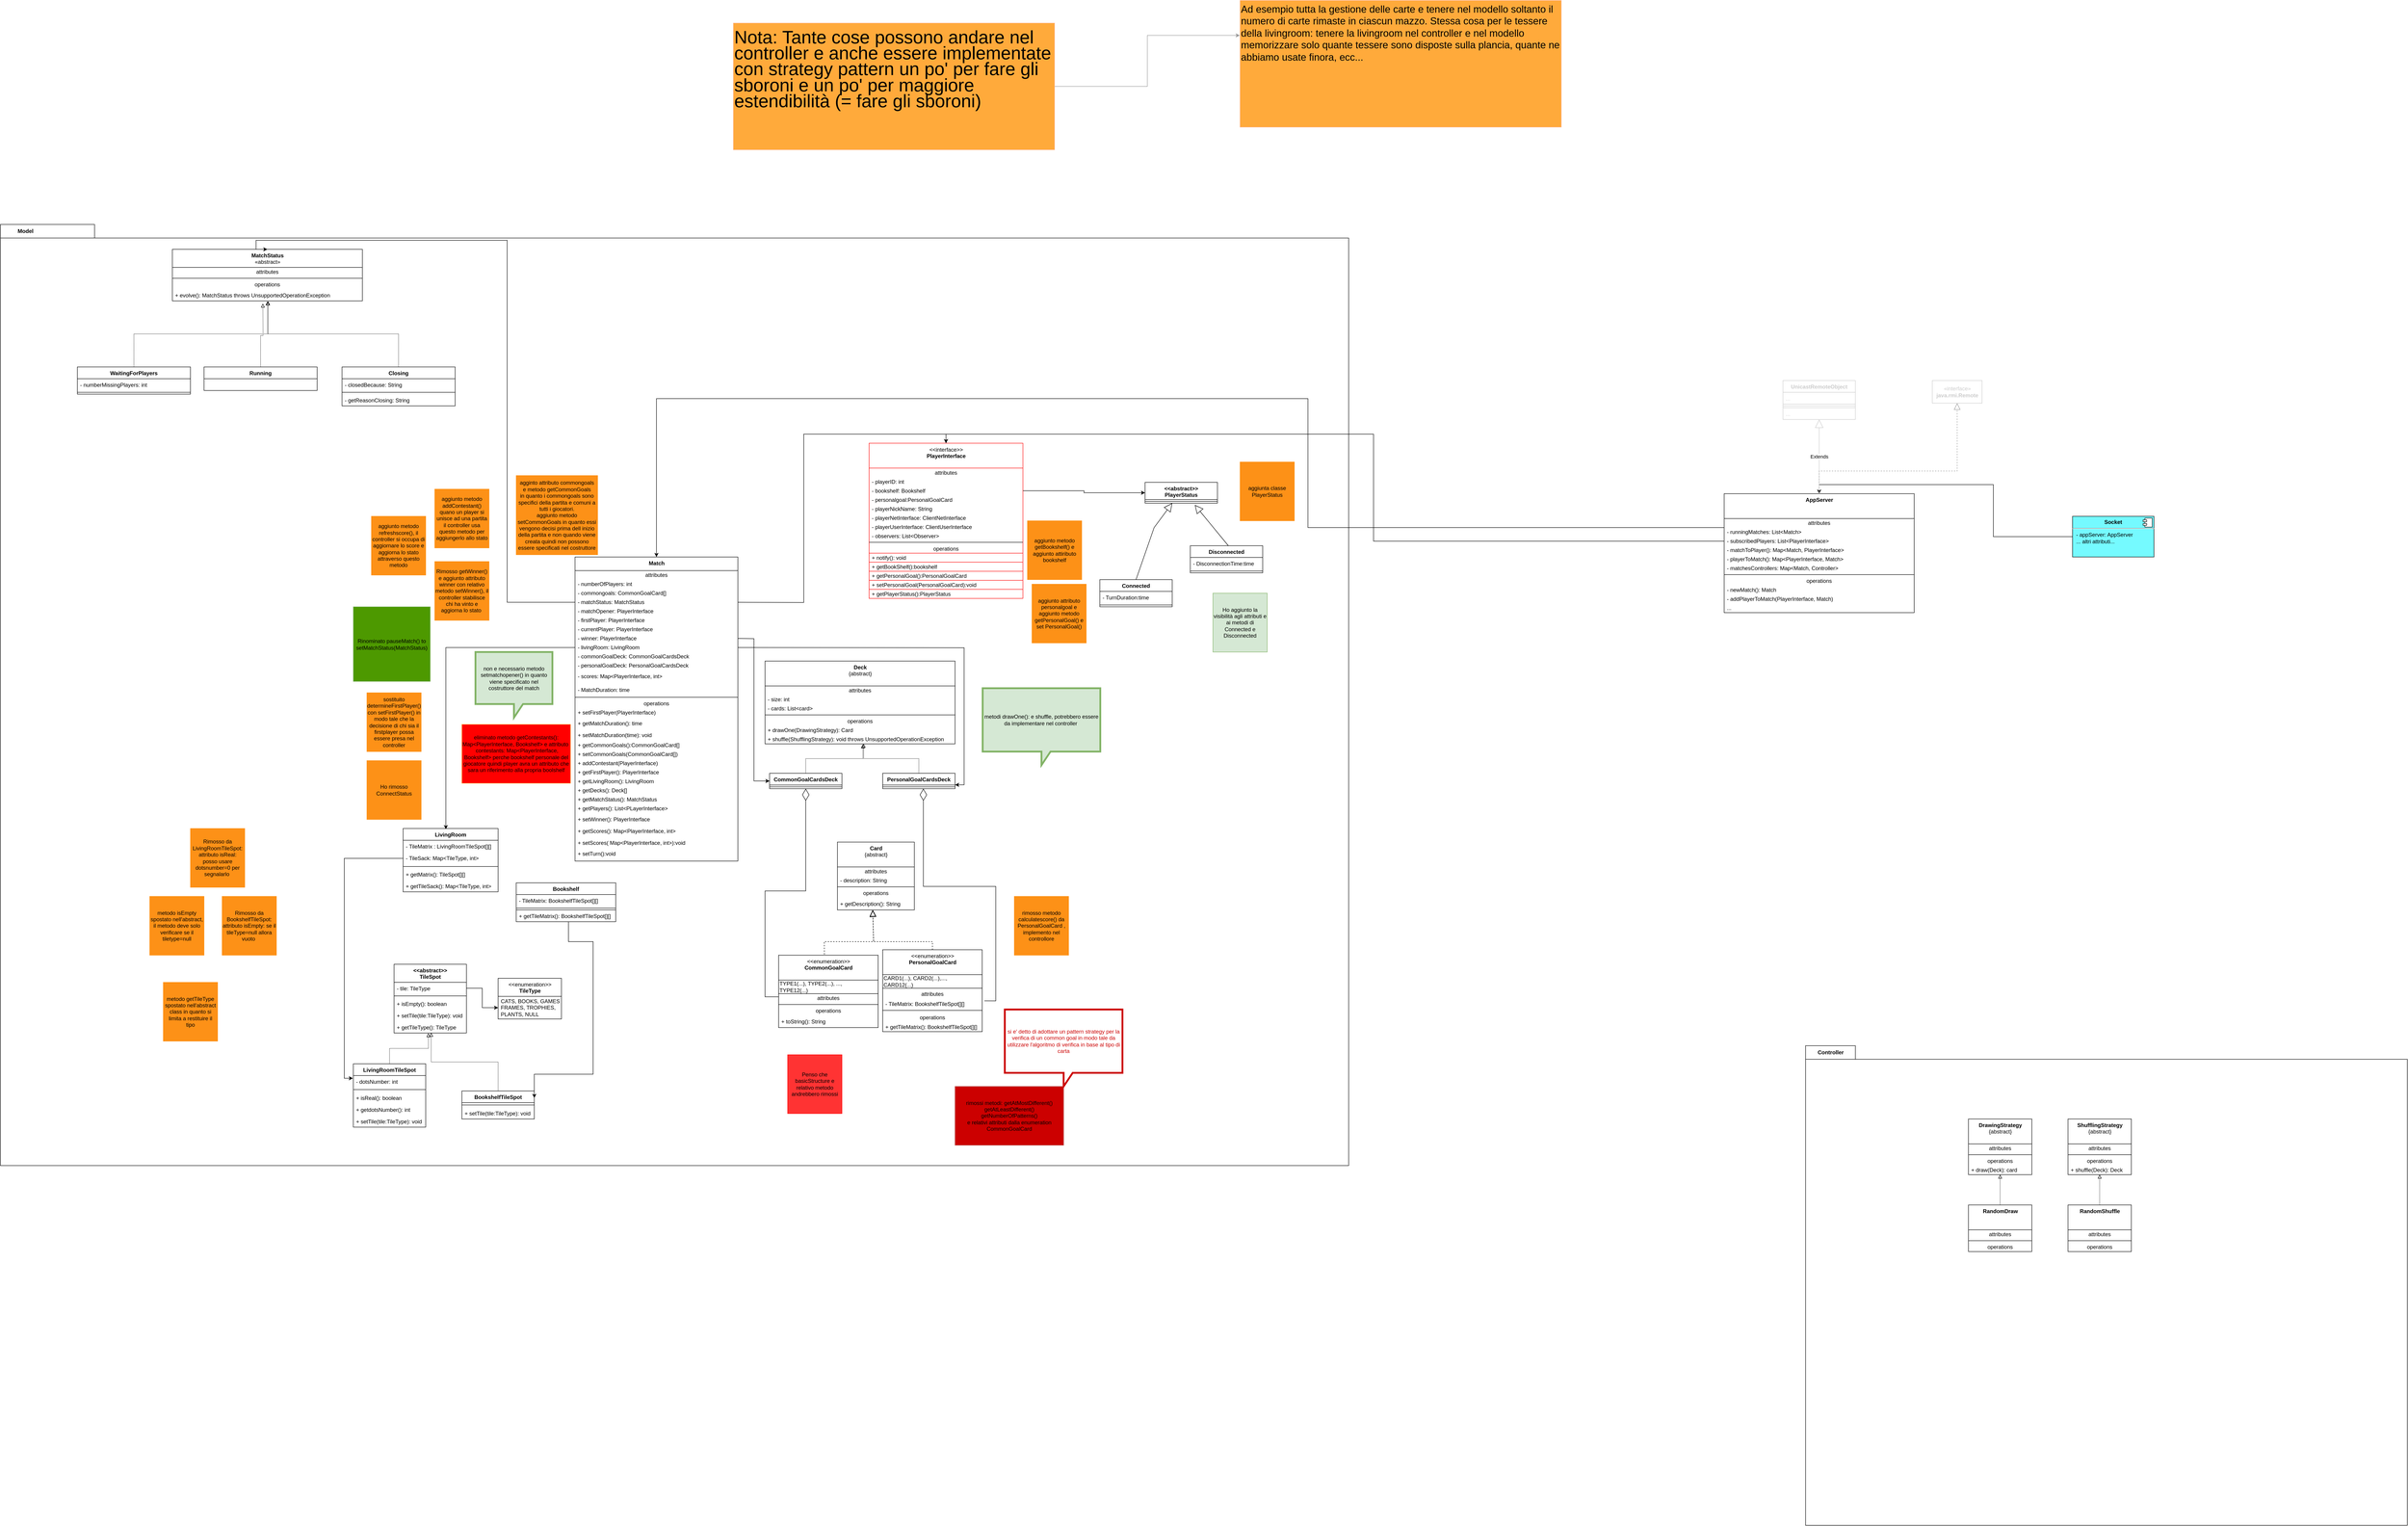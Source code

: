 <mxfile version="20.8.16" type="device"><diagram name="ServerSide" id="hrB9VUlsci2HEdaLjR_Z"><mxGraphModel dx="7934" dy="8812" grid="1" gridSize="10" guides="1" tooltips="1" connect="1" arrows="1" fold="1" page="1" pageScale="1" pageWidth="827" pageHeight="1169" math="0" shadow="0"><root><mxCell id="0"/><mxCell id="1" parent="0"/><mxCell id="iEnsNC7LLxe0rt-zGGxk-167" value="Model" style="shape=folder;fontStyle=1;tabWidth=110;tabHeight=30;tabPosition=left;html=1;boundedLbl=1;labelInHeader=1;container=1;collapsible=0;recursiveResize=0;" parent="1" vertex="1"><mxGeometry x="-1060" y="-3685" width="2980" height="2080" as="geometry"/></mxCell><mxCell id="f0M-4CW8BpvCbv3RzCkF-2" value="Rimosso da LivingRoomTileSpot:&lt;br&gt;attributo isReal: posso usare dotsnumber=0 per segnalarlo&amp;nbsp;" style="rounded=0;whiteSpace=wrap;html=1;strokeColor=#FD9117;fillColor=#FD9117;" parent="iEnsNC7LLxe0rt-zGGxk-167" vertex="1"><mxGeometry x="420" y="1335" width="120" height="130" as="geometry"/></mxCell><mxCell id="92ZYuoUsC0Ov662HI7nl-14" value="metodo isEmpty spostato nell'abstract, il metodo deve solo verificare se il tiletype=null" style="rounded=0;whiteSpace=wrap;html=1;strokeColor=#FD9117;fillColor=#FD9117;" parent="iEnsNC7LLxe0rt-zGGxk-167" vertex="1"><mxGeometry x="330" y="1485" width="120" height="130" as="geometry"/></mxCell><mxCell id="92ZYuoUsC0Ov662HI7nl-15" value="metodo getTileType spostato nell'abstract class in quanto si limita a restituire il tipo" style="rounded=0;whiteSpace=wrap;html=1;strokeColor=#FD9117;fillColor=#FD9117;" parent="iEnsNC7LLxe0rt-zGGxk-167" vertex="1"><mxGeometry x="360" y="1675" width="120" height="130" as="geometry"/></mxCell><mxCell id="92ZYuoUsC0Ov662HI7nl-12" value="Rimosso da BookshelfTileSpot:&lt;br&gt;attributo isEmpty: se il tileType=null allora vuoto&amp;nbsp;" style="rounded=0;whiteSpace=wrap;html=1;strokeColor=#FD9117;fillColor=#FD9117;" parent="iEnsNC7LLxe0rt-zGGxk-167" vertex="1"><mxGeometry x="490" y="1485" width="120" height="130" as="geometry"/></mxCell><mxCell id="x1CPa9od3_AfTyYTqJ5p-1" value="sostituito determineFirstPlayer() con setFirstPlayer() in modo tale che la decisione di chi sia il firstplayer possa essere presa nel controller" style="rounded=0;whiteSpace=wrap;html=1;strokeColor=#FD9117;fillColor=#FD9117;" parent="iEnsNC7LLxe0rt-zGGxk-167" vertex="1"><mxGeometry x="810" y="1035" width="120" height="130" as="geometry"/></mxCell><mxCell id="x1CPa9od3_AfTyYTqJ5p-3" value="Rimosso getWinner() e aggiunto attributo winner con relativo metodo setWinner(), il controller stabilisce chi ha vinto e aggiorna lo stato&amp;nbsp;" style="rounded=0;whiteSpace=wrap;html=1;strokeColor=#FD9117;fillColor=#FD9117;" parent="iEnsNC7LLxe0rt-zGGxk-167" vertex="1"><mxGeometry x="960" y="745" width="120" height="130" as="geometry"/></mxCell><mxCell id="x1CPa9od3_AfTyYTqJ5p-17" value="agginto attributo commongoals&lt;br&gt;e metodo getCommonGoals&lt;br&gt;in quanto i commongoals sono specifici della partita e comuni a tutti i giocatori.&lt;br&gt;aggiunto metodo setCommonGoals in quanto essi vengono decisi prima dell inizio della partita e non quando viene creata quindi non possono essere specificati nel costruttore" style="rounded=0;whiteSpace=wrap;html=1;strokeColor=#FD9117;fillColor=#FD9117;" parent="iEnsNC7LLxe0rt-zGGxk-167" vertex="1"><mxGeometry x="1140" y="555" width="180" height="175" as="geometry"/></mxCell><mxCell id="x1CPa9od3_AfTyYTqJ5p-11" value="aggiunto metodo getBookshelf() e aggiunto attiributo bookshelf" style="rounded=0;whiteSpace=wrap;html=1;strokeColor=#FD9117;fillColor=#FD9117;" parent="iEnsNC7LLxe0rt-zGGxk-167" vertex="1"><mxGeometry x="2270" y="655" width="120" height="130" as="geometry"/></mxCell><mxCell id="x1CPa9od3_AfTyYTqJ5p-14" value="aggiunto attributo personalgoal e aggiunto metodo getPersonalGoal() e set PersonalGoal()" style="rounded=0;whiteSpace=wrap;html=1;strokeColor=#FD9117;fillColor=#FD9117;" parent="iEnsNC7LLxe0rt-zGGxk-167" vertex="1"><mxGeometry x="2280" y="795" width="120" height="130" as="geometry"/></mxCell><mxCell id="x1CPa9od3_AfTyYTqJ5p-10" value="eliminato metodo&amp;nbsp;getContestants(): Map&amp;lt;PlayerInterface, Bookshelf&amp;gt; e attributo&amp;nbsp;&lt;br&gt;&amp;nbsp;contestants: Map&amp;lt;PlayerInterface, Bookshelf&amp;gt; perche bookshelf personale del giocatore quindi player avra un attributo che sara un riferimento alla propria boolshelf" style="rounded=0;whiteSpace=wrap;html=1;strokeColor=#FD9117;fillColor=#FF0000;" parent="iEnsNC7LLxe0rt-zGGxk-167" vertex="1"><mxGeometry x="1020" y="1105" width="240" height="130" as="geometry"/></mxCell><mxCell id="x1CPa9od3_AfTyYTqJ5p-7" value="aggiunto metodo addContestant() quano un player si unisce ad una partita il controller usa questo metodo per aggiungerlo allo stato" style="rounded=0;whiteSpace=wrap;html=1;strokeColor=#FD9117;fillColor=#FD9117;" parent="iEnsNC7LLxe0rt-zGGxk-167" vertex="1"><mxGeometry x="960" y="585" width="120" height="130" as="geometry"/></mxCell><mxCell id="x1CPa9od3_AfTyYTqJ5p-5" value="aggiunto metodo refreshscore(), il controller si occupa di aggiornare lo score e aggiorna lo stato attraverso questo metodo" style="rounded=0;whiteSpace=wrap;html=1;strokeColor=#FD9117;fillColor=#FD9117;" parent="iEnsNC7LLxe0rt-zGGxk-167" vertex="1"><mxGeometry x="820" y="645" width="120" height="130" as="geometry"/></mxCell><mxCell id="x1CPa9od3_AfTyYTqJ5p-2" value="Rinominato pauseMatch() to setMatchStatus(MatchStatus)" style="rounded=0;whiteSpace=wrap;html=1;strokeColor=#82b366;fillColor=#4D9900;" parent="iEnsNC7LLxe0rt-zGGxk-167" vertex="1"><mxGeometry x="780" y="845" width="170" height="165" as="geometry"/></mxCell><mxCell id="92ZYuoUsC0Ov662HI7nl-2" value="&lt;&lt;abstract&gt;&gt;&#10;TileSpot" style="swimlane;fontStyle=1;align=center;verticalAlign=top;childLayout=stackLayout;horizontal=1;startSize=40;horizontalStack=0;resizeParent=1;resizeParentMax=0;resizeLast=0;collapsible=1;marginBottom=0;" parent="iEnsNC7LLxe0rt-zGGxk-167" vertex="1"><mxGeometry x="870" y="1635" width="160" height="152" as="geometry"/></mxCell><mxCell id="iEnsNC7LLxe0rt-zGGxk-26" value="- tile: TileType" style="text;strokeColor=none;fillColor=none;align=left;verticalAlign=top;spacingLeft=4;spacingRight=4;overflow=hidden;rotatable=0;points=[[0,0.5],[1,0.5]];portConstraint=eastwest;" parent="92ZYuoUsC0Ov662HI7nl-2" vertex="1"><mxGeometry y="40" width="160" height="26" as="geometry"/></mxCell><mxCell id="92ZYuoUsC0Ov662HI7nl-4" value="" style="line;strokeWidth=1;fillColor=none;align=left;verticalAlign=middle;spacingTop=-1;spacingLeft=3;spacingRight=3;rotatable=0;labelPosition=right;points=[];portConstraint=eastwest;strokeColor=inherit;" parent="92ZYuoUsC0Ov662HI7nl-2" vertex="1"><mxGeometry y="66" width="160" height="8" as="geometry"/></mxCell><mxCell id="iEnsNC7LLxe0rt-zGGxk-21" value="+ isEmpty(): boolean&#10;" style="text;strokeColor=none;fillColor=none;align=left;verticalAlign=top;spacingLeft=4;spacingRight=4;overflow=hidden;rotatable=0;points=[[0,0.5],[1,0.5]];portConstraint=eastwest;" parent="92ZYuoUsC0Ov662HI7nl-2" vertex="1"><mxGeometry y="74" width="160" height="26" as="geometry"/></mxCell><mxCell id="92ZYuoUsC0Ov662HI7nl-21" value="+ setTile(tile:TileType): void" style="text;strokeColor=none;fillColor=none;align=left;verticalAlign=top;spacingLeft=4;spacingRight=4;overflow=hidden;rotatable=0;points=[[0,0.5],[1,0.5]];portConstraint=eastwest;" parent="92ZYuoUsC0Ov662HI7nl-2" vertex="1"><mxGeometry y="100" width="160" height="26" as="geometry"/></mxCell><mxCell id="iEnsNC7LLxe0rt-zGGxk-30" value="+ getTileType(): TileType" style="text;strokeColor=none;fillColor=none;align=left;verticalAlign=top;spacingLeft=4;spacingRight=4;overflow=hidden;rotatable=0;points=[[0,0.5],[1,0.5]];portConstraint=eastwest;" parent="92ZYuoUsC0Ov662HI7nl-2" vertex="1"><mxGeometry y="126" width="160" height="26" as="geometry"/></mxCell><mxCell id="lR7D6RkpAyPXtjpiftA8-63" style="edgeStyle=orthogonalEdgeStyle;rounded=0;orthogonalLoop=1;jettySize=auto;html=1;entryX=0.475;entryY=1.019;entryDx=0;entryDy=0;entryPerimeter=0;dashed=1;dashPattern=1 1;endArrow=block;endFill=0;" edge="1" parent="iEnsNC7LLxe0rt-zGGxk-167" source="iEnsNC7LLxe0rt-zGGxk-23" target="iEnsNC7LLxe0rt-zGGxk-30"><mxGeometry relative="1" as="geometry"/></mxCell><mxCell id="iEnsNC7LLxe0rt-zGGxk-23" value="LivingRoomTileSpot" style="swimlane;fontStyle=1;align=center;verticalAlign=top;childLayout=stackLayout;horizontal=1;startSize=26;horizontalStack=0;resizeParent=1;resizeParentMax=0;resizeLast=0;collapsible=1;marginBottom=0;" parent="iEnsNC7LLxe0rt-zGGxk-167" vertex="1"><mxGeometry x="780" y="1855" width="160" height="140" as="geometry"/></mxCell><mxCell id="iEnsNC7LLxe0rt-zGGxk-25" value="- dotsNumber: int" style="text;strokeColor=none;fillColor=none;align=left;verticalAlign=top;spacingLeft=4;spacingRight=4;overflow=hidden;rotatable=0;points=[[0,0.5],[1,0.5]];portConstraint=eastwest;" parent="iEnsNC7LLxe0rt-zGGxk-23" vertex="1"><mxGeometry y="26" width="160" height="26" as="geometry"/></mxCell><mxCell id="iEnsNC7LLxe0rt-zGGxk-27" value="" style="line;strokeWidth=1;fillColor=none;align=left;verticalAlign=middle;spacingTop=-1;spacingLeft=3;spacingRight=3;rotatable=0;labelPosition=right;points=[];portConstraint=eastwest;strokeColor=inherit;" parent="iEnsNC7LLxe0rt-zGGxk-23" vertex="1"><mxGeometry y="52" width="160" height="10" as="geometry"/></mxCell><mxCell id="iEnsNC7LLxe0rt-zGGxk-28" value="+ isReal(): boolean&#10;" style="text;strokeColor=none;fillColor=none;align=left;verticalAlign=top;spacingLeft=4;spacingRight=4;overflow=hidden;rotatable=0;points=[[0,0.5],[1,0.5]];portConstraint=eastwest;" parent="iEnsNC7LLxe0rt-zGGxk-23" vertex="1"><mxGeometry y="62" width="160" height="26" as="geometry"/></mxCell><mxCell id="iEnsNC7LLxe0rt-zGGxk-29" value="+ getdotsNumber(): int&#10;" style="text;strokeColor=none;fillColor=none;align=left;verticalAlign=top;spacingLeft=4;spacingRight=4;overflow=hidden;rotatable=0;points=[[0,0.5],[1,0.5]];portConstraint=eastwest;" parent="iEnsNC7LLxe0rt-zGGxk-23" vertex="1"><mxGeometry y="88" width="160" height="26" as="geometry"/></mxCell><mxCell id="f0M-4CW8BpvCbv3RzCkF-6" value="+ setTile(tile:TileType): void" style="text;strokeColor=none;fillColor=none;align=left;verticalAlign=top;spacingLeft=4;spacingRight=4;overflow=hidden;rotatable=0;points=[[0,0.5],[1,0.5]];portConstraint=eastwest;" parent="iEnsNC7LLxe0rt-zGGxk-23" vertex="1"><mxGeometry y="114" width="160" height="26" as="geometry"/></mxCell><mxCell id="iEnsNC7LLxe0rt-zGGxk-9" value="&amp;lt;&amp;lt;enumeration&amp;gt;&amp;gt;&lt;br&gt;&lt;b&gt;TileType&lt;br&gt;&lt;br&gt;&lt;/b&gt;" style="swimlane;fontStyle=0;align=center;verticalAlign=top;childLayout=stackLayout;horizontal=1;startSize=40;horizontalStack=0;resizeParent=1;resizeParentMax=0;resizeLast=0;collapsible=0;marginBottom=0;html=1;" parent="iEnsNC7LLxe0rt-zGGxk-167" vertex="1"><mxGeometry x="1100" y="1666" width="140" height="90" as="geometry"/></mxCell><mxCell id="iEnsNC7LLxe0rt-zGGxk-10" value="CATS, BOOKS, GAMES,&amp;nbsp;&lt;br&gt;FRAMES, TROPHIES, &lt;br&gt;PLANTS, NULL" style="text;html=1;strokeColor=none;fillColor=none;align=left;verticalAlign=middle;spacingLeft=4;spacingRight=4;overflow=hidden;rotatable=0;points=[[0,0.5],[1,0.5]];portConstraint=eastwest;" parent="iEnsNC7LLxe0rt-zGGxk-9" vertex="1"><mxGeometry y="40" width="140" height="50" as="geometry"/></mxCell><mxCell id="lR7D6RkpAyPXtjpiftA8-65" style="edgeStyle=orthogonalEdgeStyle;rounded=0;orthogonalLoop=1;jettySize=auto;html=1;entryX=0.513;entryY=0.981;entryDx=0;entryDy=0;entryPerimeter=0;dashed=1;dashPattern=1 1;endArrow=block;endFill=0;" edge="1" parent="iEnsNC7LLxe0rt-zGGxk-167" source="iEnsNC7LLxe0rt-zGGxk-16" target="iEnsNC7LLxe0rt-zGGxk-30"><mxGeometry relative="1" as="geometry"/></mxCell><mxCell id="iEnsNC7LLxe0rt-zGGxk-16" value="BookshelfTileSpot" style="swimlane;fontStyle=1;align=center;verticalAlign=top;childLayout=stackLayout;horizontal=1;startSize=26;horizontalStack=0;resizeParent=1;resizeParentMax=0;resizeLast=0;collapsible=1;marginBottom=0;" parent="iEnsNC7LLxe0rt-zGGxk-167" vertex="1"><mxGeometry x="1020" y="1915" width="160" height="62" as="geometry"/></mxCell><mxCell id="iEnsNC7LLxe0rt-zGGxk-19" value="" style="line;strokeWidth=1;fillColor=none;align=left;verticalAlign=middle;spacingTop=-1;spacingLeft=3;spacingRight=3;rotatable=0;labelPosition=right;points=[];portConstraint=eastwest;strokeColor=inherit;" parent="iEnsNC7LLxe0rt-zGGxk-16" vertex="1"><mxGeometry y="26" width="160" height="10" as="geometry"/></mxCell><mxCell id="92ZYuoUsC0Ov662HI7nl-23" value="+ setTile(tile:TileType): void" style="text;strokeColor=none;fillColor=none;align=left;verticalAlign=top;spacingLeft=4;spacingRight=4;overflow=hidden;rotatable=0;points=[[0,0.5],[1,0.5]];portConstraint=eastwest;" parent="iEnsNC7LLxe0rt-zGGxk-16" vertex="1"><mxGeometry y="36" width="160" height="26" as="geometry"/></mxCell><mxCell id="92ZYuoUsC0Ov662HI7nl-20" style="edgeStyle=orthogonalEdgeStyle;rounded=0;orthogonalLoop=1;jettySize=auto;html=1;exitX=1;exitY=0.5;exitDx=0;exitDy=0;" parent="iEnsNC7LLxe0rt-zGGxk-167" source="iEnsNC7LLxe0rt-zGGxk-26" target="iEnsNC7LLxe0rt-zGGxk-10" edge="1"><mxGeometry relative="1" as="geometry"/></mxCell><mxCell id="92ZYuoUsC0Ov662HI7nl-29" value="rimosso metodo calculatescore() da PersonalGoalCard , implemento nel controllore" style="rounded=0;whiteSpace=wrap;html=1;strokeColor=#FD9117;fillColor=#FD9117;" parent="iEnsNC7LLxe0rt-zGGxk-167" vertex="1"><mxGeometry x="2241" y="1485" width="120" height="130" as="geometry"/></mxCell><mxCell id="92ZYuoUsC0Ov662HI7nl-32" value="rimossi metodi: getAtMostDifferent()&lt;br&gt;getAtLeastDifferent()&lt;br&gt;getNumberOfPatterns()&lt;br&gt;e relativi attributi dalla enumeration CommonGoalCard" style="rounded=0;whiteSpace=wrap;html=1;strokeColor=#b85450;fillColor=#CC0000;" parent="iEnsNC7LLxe0rt-zGGxk-167" vertex="1"><mxGeometry x="2110" y="1905" width="240" height="130" as="geometry"/></mxCell><mxCell id="92ZYuoUsC0Ov662HI7nl-31" value="si e' detto di adottare un pattern strategy per la verifica di un common goal in modo tale da utilizzare l'algoritmo di verifica in base al tipo di carta" style="shape=callout;whiteSpace=wrap;html=1;perimeter=calloutPerimeter;strokeColor=#CC0000;strokeWidth=4;fontSize=12;fontColor=#CC0000;" parent="iEnsNC7LLxe0rt-zGGxk-167" vertex="1"><mxGeometry x="2220" y="1735" width="260" height="170" as="geometry"/></mxCell><mxCell id="92ZYuoUsC0Ov662HI7nl-34" value="metodi drawOne(): e shuffle, potrebbero essere da implementare nel controller&amp;nbsp;" style="shape=callout;whiteSpace=wrap;html=1;perimeter=calloutPerimeter;strokeColor=#82b366;strokeWidth=4;fontSize=12;fillColor=#d5e8d4;" parent="iEnsNC7LLxe0rt-zGGxk-167" vertex="1"><mxGeometry x="2171" y="1025" width="260" height="170" as="geometry"/></mxCell><mxCell id="x1CPa9od3_AfTyYTqJ5p-9" value="non e necessario metodo setmatchopener() in quanto viene specificato nel costruttore del match" style="shape=callout;whiteSpace=wrap;html=1;perimeter=calloutPerimeter;strokeColor=#82b366;strokeWidth=4;fontSize=12;fillColor=#d5e8d4;" parent="iEnsNC7LLxe0rt-zGGxk-167" vertex="1"><mxGeometry x="1050" y="945" width="170" height="145" as="geometry"/></mxCell><mxCell id="iEnsNC7LLxe0rt-zGGxk-129" value="&amp;lt;&amp;lt;interface&amp;gt;&amp;gt;&lt;br&gt;&lt;b&gt;PlayerInterface&lt;/b&gt;" style="swimlane;fontStyle=0;align=center;verticalAlign=top;childLayout=stackLayout;horizontal=1;startSize=55;horizontalStack=0;resizeParent=1;resizeParentMax=0;resizeLast=0;collapsible=0;marginBottom=0;html=1;strokeColor=#FF0000;" parent="iEnsNC7LLxe0rt-zGGxk-167" vertex="1"><mxGeometry x="1920" y="483.5" width="340" height="343" as="geometry"/></mxCell><mxCell id="iEnsNC7LLxe0rt-zGGxk-130" value="attributes" style="text;html=1;strokeColor=none;fillColor=none;align=center;verticalAlign=middle;spacingLeft=4;spacingRight=4;overflow=hidden;rotatable=0;points=[[0,0.5],[1,0.5]];portConstraint=eastwest;" parent="iEnsNC7LLxe0rt-zGGxk-129" vertex="1"><mxGeometry y="55" width="340" height="20" as="geometry"/></mxCell><mxCell id="iEnsNC7LLxe0rt-zGGxk-131" value="- playerID: int" style="text;html=1;strokeColor=none;fillColor=none;align=left;verticalAlign=middle;spacingLeft=4;spacingRight=4;overflow=hidden;rotatable=0;points=[[0,0.5],[1,0.5]];portConstraint=eastwest;" parent="iEnsNC7LLxe0rt-zGGxk-129" vertex="1"><mxGeometry y="75" width="340" height="20" as="geometry"/></mxCell><mxCell id="x1CPa9od3_AfTyYTqJ5p-12" value="- bookshelf: Bookshelf" style="text;html=1;strokeColor=none;fillColor=none;align=left;verticalAlign=middle;spacingLeft=4;spacingRight=4;overflow=hidden;rotatable=0;points=[[0,0.5],[1,0.5]];portConstraint=eastwest;" parent="iEnsNC7LLxe0rt-zGGxk-129" vertex="1"><mxGeometry y="95" width="340" height="20" as="geometry"/></mxCell><mxCell id="x1CPa9od3_AfTyYTqJ5p-15" value="- personalgoal:PersonalGoalCard" style="text;html=1;strokeColor=none;fillColor=none;align=left;verticalAlign=middle;spacingLeft=4;spacingRight=4;overflow=hidden;rotatable=0;points=[[0,0.5],[1,0.5]];portConstraint=eastwest;" parent="iEnsNC7LLxe0rt-zGGxk-129" vertex="1"><mxGeometry y="115" width="340" height="20" as="geometry"/></mxCell><mxCell id="iEnsNC7LLxe0rt-zGGxk-132" value="- playerNickName: String" style="text;html=1;strokeColor=none;fillColor=none;align=left;verticalAlign=middle;spacingLeft=4;spacingRight=4;overflow=hidden;rotatable=0;points=[[0,0.5],[1,0.5]];portConstraint=eastwest;" parent="iEnsNC7LLxe0rt-zGGxk-129" vertex="1"><mxGeometry y="135" width="340" height="20" as="geometry"/></mxCell><mxCell id="iEnsNC7LLxe0rt-zGGxk-133" value="- playerNetInterface: ClientNetInterface" style="text;html=1;strokeColor=none;fillColor=none;align=left;verticalAlign=middle;spacingLeft=4;spacingRight=4;overflow=hidden;rotatable=0;points=[[0,0.5],[1,0.5]];portConstraint=eastwest;" parent="iEnsNC7LLxe0rt-zGGxk-129" vertex="1"><mxGeometry y="155" width="340" height="20" as="geometry"/></mxCell><mxCell id="iEnsNC7LLxe0rt-zGGxk-134" value="- playerUserInterface: ClientUserInterface" style="text;html=1;strokeColor=none;fillColor=none;align=left;verticalAlign=middle;spacingLeft=4;spacingRight=4;overflow=hidden;rotatable=0;points=[[0,0.5],[1,0.5]];portConstraint=eastwest;" parent="iEnsNC7LLxe0rt-zGGxk-129" vertex="1"><mxGeometry y="175" width="340" height="20" as="geometry"/></mxCell><mxCell id="iEnsNC7LLxe0rt-zGGxk-135" value="- observers: List&amp;lt;Observer&amp;gt;" style="text;html=1;strokeColor=none;fillColor=none;align=left;verticalAlign=middle;spacingLeft=4;spacingRight=4;overflow=hidden;rotatable=0;points=[[0,0.5],[1,0.5]];portConstraint=eastwest;" parent="iEnsNC7LLxe0rt-zGGxk-129" vertex="1"><mxGeometry y="195" width="340" height="20" as="geometry"/></mxCell><mxCell id="iEnsNC7LLxe0rt-zGGxk-136" value="" style="line;strokeWidth=1;fillColor=none;align=left;verticalAlign=middle;spacingTop=-1;spacingLeft=3;spacingRight=3;rotatable=0;labelPosition=right;points=[];portConstraint=eastwest;" parent="iEnsNC7LLxe0rt-zGGxk-129" vertex="1"><mxGeometry y="215" width="340" height="8" as="geometry"/></mxCell><mxCell id="iEnsNC7LLxe0rt-zGGxk-137" value="operations" style="text;html=1;strokeColor=none;fillColor=none;align=center;verticalAlign=middle;spacingLeft=4;spacingRight=4;overflow=hidden;rotatable=0;points=[[0,0.5],[1,0.5]];portConstraint=eastwest;" parent="iEnsNC7LLxe0rt-zGGxk-129" vertex="1"><mxGeometry y="223" width="340" height="20" as="geometry"/></mxCell><mxCell id="iEnsNC7LLxe0rt-zGGxk-138" value="+ notify(): void" style="text;html=1;strokeColor=#FF0000;fillColor=none;align=left;verticalAlign=middle;spacingLeft=4;spacingRight=4;overflow=hidden;rotatable=0;points=[[0,0.5],[1,0.5]];portConstraint=eastwest;shadow=0;" parent="iEnsNC7LLxe0rt-zGGxk-129" vertex="1"><mxGeometry y="243" width="340" height="20" as="geometry"/></mxCell><mxCell id="x1CPa9od3_AfTyYTqJ5p-13" value="+ getBookShelf():bookshelf" style="text;html=1;strokeColor=#FF0000;fillColor=none;align=left;verticalAlign=middle;spacingLeft=4;spacingRight=4;overflow=hidden;rotatable=0;points=[[0,0.5],[1,0.5]];portConstraint=eastwest;shadow=0;" parent="iEnsNC7LLxe0rt-zGGxk-129" vertex="1"><mxGeometry y="263" width="340" height="20" as="geometry"/></mxCell><mxCell id="x1CPa9od3_AfTyYTqJ5p-16" value="+ getPersonalGoal():PersonalGoalCard" style="text;html=1;strokeColor=#FF0000;fillColor=none;align=left;verticalAlign=middle;spacingLeft=4;spacingRight=4;overflow=hidden;rotatable=0;points=[[0,0.5],[1,0.5]];portConstraint=eastwest;shadow=0;" parent="iEnsNC7LLxe0rt-zGGxk-129" vertex="1"><mxGeometry y="283" width="340" height="20" as="geometry"/></mxCell><mxCell id="x1CPa9od3_AfTyYTqJ5p-21" value="+ setPersonalGoal(PersonalGoalCard):void" style="text;html=1;strokeColor=#FF0000;fillColor=none;align=left;verticalAlign=middle;spacingLeft=4;spacingRight=4;overflow=hidden;rotatable=0;points=[[0,0.5],[1,0.5]];portConstraint=eastwest;shadow=0;" parent="iEnsNC7LLxe0rt-zGGxk-129" vertex="1"><mxGeometry y="303" width="340" height="20" as="geometry"/></mxCell><mxCell id="x1CPa9od3_AfTyYTqJ5p-52" value="+ getPlayerStatus():PlayerStatus" style="text;html=1;strokeColor=#FF0000;fillColor=none;align=left;verticalAlign=middle;spacingLeft=4;spacingRight=4;overflow=hidden;rotatable=0;points=[[0,0.5],[1,0.5]];portConstraint=eastwest;shadow=0;" parent="iEnsNC7LLxe0rt-zGGxk-129" vertex="1"><mxGeometry y="323" width="340" height="20" as="geometry"/></mxCell><mxCell id="x1CPa9od3_AfTyYTqJ5p-23" value="aggiunta classe PlayerStatus" style="rounded=0;whiteSpace=wrap;html=1;strokeColor=#FD9117;fillColor=#FD9117;" parent="iEnsNC7LLxe0rt-zGGxk-167" vertex="1"><mxGeometry x="2740" y="525" width="120" height="130" as="geometry"/></mxCell><mxCell id="x1CPa9od3_AfTyYTqJ5p-32" value="&lt;&lt;abstract&gt;&gt;&#10;PlayerStatus" style="swimlane;fontStyle=1;align=center;verticalAlign=top;childLayout=stackLayout;horizontal=1;startSize=38;horizontalStack=0;resizeParent=1;resizeParentMax=0;resizeLast=0;collapsible=1;marginBottom=0;rounded=0;shadow=0;glass=0;sketch=0;fillColor=none;" parent="iEnsNC7LLxe0rt-zGGxk-167" vertex="1"><mxGeometry x="2530" y="570" width="160" height="46" as="geometry"/></mxCell><mxCell id="x1CPa9od3_AfTyYTqJ5p-34" value="" style="line;strokeWidth=1;fillColor=none;align=left;verticalAlign=middle;spacingTop=-1;spacingLeft=3;spacingRight=3;rotatable=0;labelPosition=right;points=[];portConstraint=eastwest;strokeColor=inherit;rounded=0;shadow=0;glass=0;sketch=0;" parent="x1CPa9od3_AfTyYTqJ5p-32" vertex="1"><mxGeometry y="38" width="160" height="8" as="geometry"/></mxCell><mxCell id="x1CPa9od3_AfTyYTqJ5p-36" value="" style="endArrow=block;endSize=16;endFill=0;html=1;rounded=0;exitX=0.5;exitY=0;exitDx=0;exitDy=0;" parent="iEnsNC7LLxe0rt-zGGxk-167" source="x1CPa9od3_AfTyYTqJ5p-39" edge="1"><mxGeometry width="160" relative="1" as="geometry"><mxPoint x="2517.04" y="718.988" as="sourcePoint"/><mxPoint x="2590" y="616" as="targetPoint"/><Array as="points"><mxPoint x="2550" y="670"/></Array></mxGeometry></mxCell><mxCell id="x1CPa9od3_AfTyYTqJ5p-44" value="Disconnected" style="swimlane;fontStyle=1;align=center;verticalAlign=top;childLayout=stackLayout;horizontal=1;startSize=26;horizontalStack=0;resizeParent=1;resizeParentMax=0;resizeLast=0;collapsible=1;marginBottom=0;rounded=0;shadow=0;glass=0;sketch=0;fillColor=none;" parent="iEnsNC7LLxe0rt-zGGxk-167" vertex="1"><mxGeometry x="2630" y="710" width="160" height="60" as="geometry"/></mxCell><mxCell id="x1CPa9od3_AfTyYTqJ5p-46" value="- DisconnectionTime:time" style="text;strokeColor=none;fillColor=none;align=left;verticalAlign=top;spacingLeft=4;spacingRight=4;overflow=hidden;rotatable=0;points=[[0,0.5],[1,0.5]];portConstraint=eastwest;" parent="x1CPa9od3_AfTyYTqJ5p-44" vertex="1"><mxGeometry y="26" width="160" height="26" as="geometry"/></mxCell><mxCell id="x1CPa9od3_AfTyYTqJ5p-47" value="" style="line;strokeWidth=1;fillColor=none;align=left;verticalAlign=middle;spacingTop=-1;spacingLeft=3;spacingRight=3;rotatable=0;labelPosition=right;points=[];portConstraint=eastwest;strokeColor=inherit;rounded=0;shadow=0;glass=0;sketch=0;" parent="x1CPa9od3_AfTyYTqJ5p-44" vertex="1"><mxGeometry y="52" width="160" height="8" as="geometry"/></mxCell><mxCell id="x1CPa9od3_AfTyYTqJ5p-50" value="" style="endArrow=block;endSize=16;endFill=0;html=1;rounded=0;" parent="iEnsNC7LLxe0rt-zGGxk-167" edge="1"><mxGeometry width="160" relative="1" as="geometry"><mxPoint x="2714" y="710" as="sourcePoint"/><mxPoint x="2640" y="620" as="targetPoint"/></mxGeometry></mxCell><mxCell id="x1CPa9od3_AfTyYTqJ5p-51" style="edgeStyle=orthogonalEdgeStyle;rounded=0;orthogonalLoop=1;jettySize=auto;html=1;exitX=1;exitY=0.5;exitDx=0;exitDy=0;entryX=0;entryY=0.5;entryDx=0;entryDy=0;" parent="iEnsNC7LLxe0rt-zGGxk-167" source="x1CPa9od3_AfTyYTqJ5p-12" target="x1CPa9od3_AfTyYTqJ5p-32" edge="1"><mxGeometry relative="1" as="geometry"/></mxCell><mxCell id="iEnsNC7LLxe0rt-zGGxk-11" value="Bookshelf" style="swimlane;fontStyle=1;align=center;verticalAlign=top;childLayout=stackLayout;horizontal=1;startSize=26;horizontalStack=0;resizeParent=1;resizeParentMax=0;resizeLast=0;collapsible=1;marginBottom=0;" parent="iEnsNC7LLxe0rt-zGGxk-167" vertex="1"><mxGeometry x="1140" y="1455" width="220" height="86" as="geometry"/></mxCell><mxCell id="iEnsNC7LLxe0rt-zGGxk-12" value="- TileMatrix: BookshelfTileSpot[][]" style="text;strokeColor=none;fillColor=none;align=left;verticalAlign=top;spacingLeft=4;spacingRight=4;overflow=hidden;rotatable=0;points=[[0,0.5],[1,0.5]];portConstraint=eastwest;" parent="iEnsNC7LLxe0rt-zGGxk-11" vertex="1"><mxGeometry y="26" width="220" height="26" as="geometry"/></mxCell><mxCell id="iEnsNC7LLxe0rt-zGGxk-13" value="" style="line;strokeWidth=1;fillColor=none;align=left;verticalAlign=middle;spacingTop=-1;spacingLeft=3;spacingRight=3;rotatable=0;labelPosition=right;points=[];portConstraint=eastwest;strokeColor=inherit;" parent="iEnsNC7LLxe0rt-zGGxk-11" vertex="1"><mxGeometry y="52" width="220" height="8" as="geometry"/></mxCell><mxCell id="f0M-4CW8BpvCbv3RzCkF-8" value="+ getTileMatrix(): BookshelfTileSpot[][]" style="text;strokeColor=#000000;fillColor=none;align=left;verticalAlign=top;spacingLeft=4;spacingRight=4;overflow=hidden;rotatable=0;points=[[0,0.5],[1,0.5]];portConstraint=eastwest;" parent="iEnsNC7LLxe0rt-zGGxk-11" vertex="1"><mxGeometry y="60" width="220" height="26" as="geometry"/></mxCell><mxCell id="iEnsNC7LLxe0rt-zGGxk-22" style="edgeStyle=orthogonalEdgeStyle;rounded=0;orthogonalLoop=1;jettySize=auto;html=1;entryX=1;entryY=0.25;entryDx=0;entryDy=0;exitX=0.525;exitY=1.029;exitDx=0;exitDy=0;exitPerimeter=0;" parent="iEnsNC7LLxe0rt-zGGxk-167" source="f0M-4CW8BpvCbv3RzCkF-8" target="iEnsNC7LLxe0rt-zGGxk-16" edge="1"><mxGeometry relative="1" as="geometry"><Array as="points"><mxPoint x="1255" y="1585"/><mxPoint x="1310" y="1585"/><mxPoint x="1310" y="1878"/></Array><mxPoint x="1320" y="1445" as="sourcePoint"/></mxGeometry></mxCell><mxCell id="lR7D6RkpAyPXtjpiftA8-47" style="edgeStyle=orthogonalEdgeStyle;rounded=0;orthogonalLoop=1;jettySize=auto;html=1;entryX=0.504;entryY=1.038;entryDx=0;entryDy=0;entryPerimeter=0;dashed=1;dashPattern=1 1;endArrow=block;endFill=0;" edge="1" parent="iEnsNC7LLxe0rt-zGGxk-167" source="iEnsNC7LLxe0rt-zGGxk-61" target="iEnsNC7LLxe0rt-zGGxk-76"><mxGeometry relative="1" as="geometry"/></mxCell><mxCell id="iEnsNC7LLxe0rt-zGGxk-61" value="WaitingForPlayers" style="swimlane;fontStyle=1;align=center;verticalAlign=top;childLayout=stackLayout;horizontal=1;startSize=26;horizontalStack=0;resizeParent=1;resizeParentMax=0;resizeLast=0;collapsible=1;marginBottom=0;" parent="iEnsNC7LLxe0rt-zGGxk-167" vertex="1"><mxGeometry x="170" y="315" width="250" height="60" as="geometry"/></mxCell><mxCell id="iEnsNC7LLxe0rt-zGGxk-62" value="- numberMissingPlayers: int" style="text;strokeColor=none;fillColor=none;align=left;verticalAlign=top;spacingLeft=4;spacingRight=4;overflow=hidden;rotatable=0;points=[[0,0.5],[1,0.5]];portConstraint=eastwest;" parent="iEnsNC7LLxe0rt-zGGxk-61" vertex="1"><mxGeometry y="26" width="250" height="26" as="geometry"/></mxCell><mxCell id="iEnsNC7LLxe0rt-zGGxk-63" value="" style="line;strokeWidth=1;fillColor=none;align=left;verticalAlign=middle;spacingTop=-1;spacingLeft=3;spacingRight=3;rotatable=0;labelPosition=right;points=[];portConstraint=eastwest;strokeColor=inherit;" parent="iEnsNC7LLxe0rt-zGGxk-61" vertex="1"><mxGeometry y="52" width="250" height="8" as="geometry"/></mxCell><mxCell id="iEnsNC7LLxe0rt-zGGxk-66" value="Running" style="swimlane;fontStyle=1;align=center;verticalAlign=top;childLayout=stackLayout;horizontal=1;startSize=26;horizontalStack=0;resizeParent=1;resizeParentMax=0;resizeLast=0;collapsible=1;marginBottom=0;" parent="iEnsNC7LLxe0rt-zGGxk-167" vertex="1"><mxGeometry x="450" y="315" width="250" height="52" as="geometry"/></mxCell><mxCell id="iEnsNC7LLxe0rt-zGGxk-69" value="&lt;b&gt;MatchStatus&lt;/b&gt;&lt;br&gt;«abstract»" style="swimlane;fontStyle=0;align=center;verticalAlign=top;childLayout=stackLayout;horizontal=1;startSize=40;horizontalStack=0;resizeParent=1;resizeParentMax=0;resizeLast=0;collapsible=0;marginBottom=0;html=1;" parent="iEnsNC7LLxe0rt-zGGxk-167" vertex="1"><mxGeometry x="380" y="55" width="420" height="114" as="geometry"/></mxCell><mxCell id="iEnsNC7LLxe0rt-zGGxk-70" value="attributes" style="text;html=1;strokeColor=none;fillColor=none;align=center;verticalAlign=middle;spacingLeft=4;spacingRight=4;overflow=hidden;rotatable=0;points=[[0,0.5],[1,0.5]];portConstraint=eastwest;" parent="iEnsNC7LLxe0rt-zGGxk-69" vertex="1"><mxGeometry y="40" width="420" height="20" as="geometry"/></mxCell><mxCell id="iEnsNC7LLxe0rt-zGGxk-74" value="" style="line;strokeWidth=1;fillColor=none;align=left;verticalAlign=middle;spacingTop=-1;spacingLeft=3;spacingRight=3;rotatable=0;labelPosition=right;points=[];portConstraint=eastwest;" parent="iEnsNC7LLxe0rt-zGGxk-69" vertex="1"><mxGeometry y="60" width="420" height="8" as="geometry"/></mxCell><mxCell id="iEnsNC7LLxe0rt-zGGxk-75" value="operations" style="text;html=1;strokeColor=none;fillColor=none;align=center;verticalAlign=middle;spacingLeft=4;spacingRight=4;overflow=hidden;rotatable=0;points=[[0,0.5],[1,0.5]];portConstraint=eastwest;" parent="iEnsNC7LLxe0rt-zGGxk-69" vertex="1"><mxGeometry y="68" width="420" height="20" as="geometry"/></mxCell><mxCell id="iEnsNC7LLxe0rt-zGGxk-76" value="+ evolve(): MatchStatus throws UnsupportedOperationException" style="text;strokeColor=none;fillColor=none;align=left;verticalAlign=top;spacingLeft=4;spacingRight=4;overflow=hidden;rotatable=0;points=[[0,0.5],[1,0.5]];portConstraint=eastwest;" parent="iEnsNC7LLxe0rt-zGGxk-69" vertex="1"><mxGeometry y="88" width="420" height="26" as="geometry"/></mxCell><mxCell id="lR7D6RkpAyPXtjpiftA8-49" style="edgeStyle=orthogonalEdgeStyle;rounded=0;orthogonalLoop=1;jettySize=auto;html=1;entryX=0.501;entryY=1.038;entryDx=0;entryDy=0;entryPerimeter=0;dashed=1;dashPattern=1 1;endArrow=block;endFill=0;" edge="1" parent="iEnsNC7LLxe0rt-zGGxk-167" source="iEnsNC7LLxe0rt-zGGxk-79" target="iEnsNC7LLxe0rt-zGGxk-76"><mxGeometry relative="1" as="geometry"/></mxCell><mxCell id="iEnsNC7LLxe0rt-zGGxk-79" value="Closing" style="swimlane;fontStyle=1;align=center;verticalAlign=top;childLayout=stackLayout;horizontal=1;startSize=26;horizontalStack=0;resizeParent=1;resizeParentMax=0;resizeLast=0;collapsible=1;marginBottom=0;" parent="iEnsNC7LLxe0rt-zGGxk-167" vertex="1"><mxGeometry x="755" y="315" width="250" height="86" as="geometry"/></mxCell><mxCell id="iEnsNC7LLxe0rt-zGGxk-80" value="- closedBecause: String" style="text;strokeColor=none;fillColor=none;align=left;verticalAlign=top;spacingLeft=4;spacingRight=4;overflow=hidden;rotatable=0;points=[[0,0.5],[1,0.5]];portConstraint=eastwest;" parent="iEnsNC7LLxe0rt-zGGxk-79" vertex="1"><mxGeometry y="26" width="250" height="26" as="geometry"/></mxCell><mxCell id="iEnsNC7LLxe0rt-zGGxk-81" value="" style="line;strokeWidth=1;fillColor=none;align=left;verticalAlign=middle;spacingTop=-1;spacingLeft=3;spacingRight=3;rotatable=0;labelPosition=right;points=[];portConstraint=eastwest;strokeColor=inherit;" parent="iEnsNC7LLxe0rt-zGGxk-79" vertex="1"><mxGeometry y="52" width="250" height="8" as="geometry"/></mxCell><mxCell id="iEnsNC7LLxe0rt-zGGxk-82" value="- getReasonClosing: String" style="text;strokeColor=none;fillColor=none;align=left;verticalAlign=top;spacingLeft=4;spacingRight=4;overflow=hidden;rotatable=0;points=[[0,0.5],[1,0.5]];portConstraint=eastwest;" parent="iEnsNC7LLxe0rt-zGGxk-79" vertex="1"><mxGeometry y="60" width="250" height="26" as="geometry"/></mxCell><mxCell id="FPY9qNTnrzIlqgWsUvg3-4" value="Penso che basicStructure e relativo metodo andrebbero rimossi" style="rounded=0;whiteSpace=wrap;html=1;strokeColor=#FF0000;fillColor=#FF3333;" parent="iEnsNC7LLxe0rt-zGGxk-167" vertex="1"><mxGeometry x="1740" y="1835" width="120" height="130" as="geometry"/></mxCell><mxCell id="FPY9qNTnrzIlqgWsUvg3-7" value="Ho rimosso ConnectStatus" style="rounded=0;whiteSpace=wrap;html=1;strokeColor=#FD9117;fillColor=#FD9117;" parent="iEnsNC7LLxe0rt-zGGxk-167" vertex="1"><mxGeometry x="810" y="1185" width="120" height="130" as="geometry"/></mxCell><mxCell id="FPY9qNTnrzIlqgWsUvg3-9" value="Ho aggiunto la visibilità agli attributi e ai metodi di Connected e Disconnected" style="rounded=0;whiteSpace=wrap;html=1;strokeColor=#82b366;fillColor=#d5e8d4;" parent="iEnsNC7LLxe0rt-zGGxk-167" vertex="1"><mxGeometry x="2680" y="815" width="120" height="130" as="geometry"/></mxCell><mxCell id="iEnsNC7LLxe0rt-zGGxk-145" value="&lt;b&gt;Deck&lt;br&gt;&lt;/b&gt;{abstract}" style="swimlane;fontStyle=0;align=center;verticalAlign=top;childLayout=stackLayout;horizontal=1;startSize=55;horizontalStack=0;resizeParent=1;resizeParentMax=0;resizeLast=0;collapsible=0;marginBottom=0;html=1;labelBorderColor=none;strokeColor=#000000;fontColor=#000000;" parent="iEnsNC7LLxe0rt-zGGxk-167" vertex="1"><mxGeometry x="1690" y="965" width="420" height="183" as="geometry"/></mxCell><mxCell id="iEnsNC7LLxe0rt-zGGxk-146" value="attributes" style="text;html=1;strokeColor=none;fillColor=none;align=center;verticalAlign=middle;spacingLeft=4;spacingRight=4;overflow=hidden;rotatable=0;points=[[0,0.5],[1,0.5]];portConstraint=eastwest;fontColor=#000000;" parent="iEnsNC7LLxe0rt-zGGxk-145" vertex="1"><mxGeometry y="55" width="420" height="20" as="geometry"/></mxCell><mxCell id="iEnsNC7LLxe0rt-zGGxk-147" value="- size: int" style="text;html=1;strokeColor=none;fillColor=none;align=left;verticalAlign=middle;spacingLeft=4;spacingRight=4;overflow=hidden;rotatable=0;points=[[0,0.5],[1,0.5]];portConstraint=eastwest;fontColor=#000000;" parent="iEnsNC7LLxe0rt-zGGxk-145" vertex="1"><mxGeometry y="75" width="420" height="20" as="geometry"/></mxCell><mxCell id="lR7D6RkpAyPXtjpiftA8-46" value="- cards: List&amp;lt;card&amp;gt;" style="text;html=1;strokeColor=none;fillColor=none;align=left;verticalAlign=middle;spacingLeft=4;spacingRight=4;overflow=hidden;rotatable=0;points=[[0,0.5],[1,0.5]];portConstraint=eastwest;fontColor=#000000;" vertex="1" parent="iEnsNC7LLxe0rt-zGGxk-145"><mxGeometry y="95" width="420" height="20" as="geometry"/></mxCell><mxCell id="iEnsNC7LLxe0rt-zGGxk-148" value="" style="line;strokeWidth=1;fillColor=none;align=left;verticalAlign=middle;spacingTop=-1;spacingLeft=3;spacingRight=3;rotatable=0;labelPosition=right;points=[];portConstraint=eastwest;labelBorderColor=none;strokeColor=#000000;fontColor=#000000;" parent="iEnsNC7LLxe0rt-zGGxk-145" vertex="1"><mxGeometry y="115" width="420" height="8" as="geometry"/></mxCell><mxCell id="iEnsNC7LLxe0rt-zGGxk-149" value="operations" style="text;html=1;strokeColor=none;fillColor=none;align=center;verticalAlign=middle;spacingLeft=4;spacingRight=4;overflow=hidden;rotatable=0;points=[[0,0.5],[1,0.5]];portConstraint=eastwest;fontColor=#000000;" parent="iEnsNC7LLxe0rt-zGGxk-145" vertex="1"><mxGeometry y="123" width="420" height="20" as="geometry"/></mxCell><mxCell id="iEnsNC7LLxe0rt-zGGxk-150" value="+ drawOne(DrawingStrategy): Card" style="text;html=1;strokeColor=none;fillColor=none;align=left;verticalAlign=middle;spacingLeft=4;spacingRight=4;overflow=hidden;rotatable=0;points=[[0,0.5],[1,0.5]];portConstraint=eastwest;fontColor=#000000;" parent="iEnsNC7LLxe0rt-zGGxk-145" vertex="1"><mxGeometry y="143" width="420" height="20" as="geometry"/></mxCell><mxCell id="iEnsNC7LLxe0rt-zGGxk-151" value="+ shuffle(ShufflingStrategy): void throws UnsupportedOperationException" style="text;html=1;strokeColor=none;fillColor=none;align=left;verticalAlign=middle;spacingLeft=4;spacingRight=4;overflow=hidden;rotatable=0;points=[[0,0.5],[1,0.5]];portConstraint=eastwest;fontColor=#000000;" parent="iEnsNC7LLxe0rt-zGGxk-145" vertex="1"><mxGeometry y="163" width="420" height="20" as="geometry"/></mxCell><mxCell id="iEnsNC7LLxe0rt-zGGxk-2" value="LivingRoom" style="swimlane;fontStyle=1;align=center;verticalAlign=top;childLayout=stackLayout;horizontal=1;startSize=26;horizontalStack=0;resizeParent=1;resizeParentMax=0;resizeLast=0;collapsible=1;marginBottom=0;" parent="1" vertex="1"><mxGeometry x="-170" y="-2350" width="210" height="140" as="geometry"/></mxCell><mxCell id="iEnsNC7LLxe0rt-zGGxk-3" value="- TileMatrix : LivingRoomTileSpot[][]" style="text;strokeColor=none;fillColor=none;align=left;verticalAlign=top;spacingLeft=4;spacingRight=4;overflow=hidden;rotatable=0;points=[[0,0.5],[1,0.5]];portConstraint=eastwest;" parent="iEnsNC7LLxe0rt-zGGxk-2" vertex="1"><mxGeometry y="26" width="210" height="26" as="geometry"/></mxCell><mxCell id="iEnsNC7LLxe0rt-zGGxk-4" value="- TileSack: Map&lt;TileType, int&gt;" style="text;strokeColor=none;fillColor=none;align=left;verticalAlign=top;spacingLeft=4;spacingRight=4;overflow=hidden;rotatable=0;points=[[0,0.5],[1,0.5]];portConstraint=eastwest;" parent="iEnsNC7LLxe0rt-zGGxk-2" vertex="1"><mxGeometry y="52" width="210" height="28" as="geometry"/></mxCell><mxCell id="iEnsNC7LLxe0rt-zGGxk-5" value="" style="line;strokeWidth=1;fillColor=none;align=left;verticalAlign=middle;spacingTop=-1;spacingLeft=3;spacingRight=3;rotatable=0;labelPosition=right;points=[];portConstraint=eastwest;strokeColor=inherit;" parent="iEnsNC7LLxe0rt-zGGxk-2" vertex="1"><mxGeometry y="80" width="210" height="8" as="geometry"/></mxCell><mxCell id="iEnsNC7LLxe0rt-zGGxk-6" value="+ getMatrix(): TileSpot[][]" style="text;strokeColor=none;fillColor=none;align=left;verticalAlign=top;spacingLeft=4;spacingRight=4;overflow=hidden;rotatable=0;points=[[0,0.5],[1,0.5]];portConstraint=eastwest;" parent="iEnsNC7LLxe0rt-zGGxk-2" vertex="1"><mxGeometry y="88" width="210" height="26" as="geometry"/></mxCell><mxCell id="iEnsNC7LLxe0rt-zGGxk-7" value="+ getTileSack(): Map&lt;TileType, int&gt;" style="text;strokeColor=none;fillColor=none;align=left;verticalAlign=top;spacingLeft=4;spacingRight=4;overflow=hidden;rotatable=0;points=[[0,0.5],[1,0.5]];portConstraint=eastwest;" parent="iEnsNC7LLxe0rt-zGGxk-2" vertex="1"><mxGeometry y="114" width="210" height="26" as="geometry"/></mxCell><mxCell id="iEnsNC7LLxe0rt-zGGxk-34" value="&lt;b&gt;Match&lt;/b&gt;" style="swimlane;fontStyle=0;align=center;verticalAlign=top;childLayout=stackLayout;horizontal=1;startSize=30;horizontalStack=0;resizeParent=1;resizeParentMax=0;resizeLast=0;collapsible=0;marginBottom=0;html=1;" parent="1" vertex="1"><mxGeometry x="210" y="-2950" width="360" height="672" as="geometry"/></mxCell><mxCell id="iEnsNC7LLxe0rt-zGGxk-35" value="attributes" style="text;html=1;strokeColor=none;fillColor=none;align=center;verticalAlign=middle;spacingLeft=4;spacingRight=4;overflow=hidden;rotatable=0;points=[[0,0.5],[1,0.5]];portConstraint=eastwest;" parent="iEnsNC7LLxe0rt-zGGxk-34" vertex="1"><mxGeometry y="30" width="360" height="20" as="geometry"/></mxCell><mxCell id="iEnsNC7LLxe0rt-zGGxk-36" value="- numberOfPlayers: int" style="text;html=1;strokeColor=none;fillColor=none;align=left;verticalAlign=middle;spacingLeft=4;spacingRight=4;overflow=hidden;rotatable=0;points=[[0,0.5],[1,0.5]];portConstraint=eastwest;" parent="iEnsNC7LLxe0rt-zGGxk-34" vertex="1"><mxGeometry y="50" width="360" height="20" as="geometry"/></mxCell><mxCell id="x1CPa9od3_AfTyYTqJ5p-18" value="- commongoals: CommonGoalCard[]" style="text;html=1;strokeColor=none;fillColor=none;align=left;verticalAlign=middle;spacingLeft=4;spacingRight=4;overflow=hidden;rotatable=0;points=[[0,0.5],[1,0.5]];portConstraint=eastwest;" parent="iEnsNC7LLxe0rt-zGGxk-34" vertex="1"><mxGeometry y="70" width="360" height="20" as="geometry"/></mxCell><mxCell id="iEnsNC7LLxe0rt-zGGxk-37" value="- matchStatus: MatchStatus" style="text;html=1;strokeColor=none;fillColor=none;align=left;verticalAlign=middle;spacingLeft=4;spacingRight=4;overflow=hidden;rotatable=0;points=[[0,0.5],[1,0.5]];portConstraint=eastwest;" parent="iEnsNC7LLxe0rt-zGGxk-34" vertex="1"><mxGeometry y="90" width="360" height="20" as="geometry"/></mxCell><mxCell id="iEnsNC7LLxe0rt-zGGxk-38" value="- matchOpener: PlayerInterface" style="text;html=1;strokeColor=none;fillColor=none;align=left;verticalAlign=middle;spacingLeft=4;spacingRight=4;overflow=hidden;rotatable=0;points=[[0,0.5],[1,0.5]];portConstraint=eastwest;" parent="iEnsNC7LLxe0rt-zGGxk-34" vertex="1"><mxGeometry y="110" width="360" height="20" as="geometry"/></mxCell><mxCell id="iEnsNC7LLxe0rt-zGGxk-39" value="- firstPlayer: PlayerInterface" style="text;html=1;strokeColor=none;fillColor=none;align=left;verticalAlign=middle;spacingLeft=4;spacingRight=4;overflow=hidden;rotatable=0;points=[[0,0.5],[1,0.5]];portConstraint=eastwest;" parent="iEnsNC7LLxe0rt-zGGxk-34" vertex="1"><mxGeometry y="130" width="360" height="20" as="geometry"/></mxCell><mxCell id="L73epk2uIYijiVKenh5l-2" value="- currentPlayer: PlayerInterface" style="text;html=1;strokeColor=none;fillColor=none;align=left;verticalAlign=middle;spacingLeft=4;spacingRight=4;overflow=hidden;rotatable=0;points=[[0,0.5],[1,0.5]];portConstraint=eastwest;" parent="iEnsNC7LLxe0rt-zGGxk-34" vertex="1"><mxGeometry y="150" width="360" height="20" as="geometry"/></mxCell><mxCell id="x1CPa9od3_AfTyYTqJ5p-4" value="- winner: PlayerInterface" style="text;html=1;strokeColor=none;fillColor=none;align=left;verticalAlign=middle;spacingLeft=4;spacingRight=4;overflow=hidden;rotatable=0;points=[[0,0.5],[1,0.5]];portConstraint=eastwest;" parent="iEnsNC7LLxe0rt-zGGxk-34" vertex="1"><mxGeometry y="170" width="360" height="20" as="geometry"/></mxCell><mxCell id="iEnsNC7LLxe0rt-zGGxk-40" value="- livingRoom: LivingRoom" style="text;html=1;strokeColor=none;fillColor=none;align=left;verticalAlign=middle;spacingLeft=4;spacingRight=4;overflow=hidden;rotatable=0;points=[[0,0.5],[1,0.5]];portConstraint=eastwest;" parent="iEnsNC7LLxe0rt-zGGxk-34" vertex="1"><mxGeometry y="190" width="360" height="20" as="geometry"/></mxCell><mxCell id="iEnsNC7LLxe0rt-zGGxk-42" value="- commonGoalDeck: CommonGoalCardsDeck" style="text;html=1;strokeColor=none;fillColor=none;align=left;verticalAlign=middle;spacingLeft=4;spacingRight=4;overflow=hidden;rotatable=0;points=[[0,0.5],[1,0.5]];portConstraint=eastwest;" parent="iEnsNC7LLxe0rt-zGGxk-34" vertex="1"><mxGeometry y="210" width="360" height="20" as="geometry"/></mxCell><mxCell id="iEnsNC7LLxe0rt-zGGxk-43" value="- personalGoalDeck: PersonalGoalCardsDeck&lt;br&gt;&amp;nbsp;" style="text;html=1;strokeColor=none;fillColor=none;align=left;verticalAlign=middle;spacingLeft=4;spacingRight=4;overflow=hidden;rotatable=0;points=[[0,0.5],[1,0.5]];portConstraint=eastwest;" parent="iEnsNC7LLxe0rt-zGGxk-34" vertex="1"><mxGeometry y="230" width="360" height="20" as="geometry"/></mxCell><mxCell id="iEnsNC7LLxe0rt-zGGxk-44" value="- scores: Map&lt;PlayerInterface, int&gt;&#10;" style="text;strokeColor=none;fillColor=none;align=left;verticalAlign=top;spacingLeft=4;spacingRight=4;overflow=hidden;rotatable=0;points=[[0,0.5],[1,0.5]];portConstraint=eastwest;" parent="iEnsNC7LLxe0rt-zGGxk-34" vertex="1"><mxGeometry y="250" width="360" height="30" as="geometry"/></mxCell><mxCell id="RCTYP2qcCKidCiC8jX3w-4" value="- MatchDuration: time" style="text;strokeColor=none;fillColor=none;align=left;verticalAlign=top;spacingLeft=4;spacingRight=4;overflow=hidden;rotatable=0;points=[[0,0.5],[1,0.5]];portConstraint=eastwest;" parent="iEnsNC7LLxe0rt-zGGxk-34" vertex="1"><mxGeometry y="280" width="360" height="26" as="geometry"/></mxCell><mxCell id="iEnsNC7LLxe0rt-zGGxk-45" value="" style="line;strokeWidth=1;fillColor=none;align=left;verticalAlign=middle;spacingTop=-1;spacingLeft=3;spacingRight=3;rotatable=0;labelPosition=right;points=[];portConstraint=eastwest;" parent="iEnsNC7LLxe0rt-zGGxk-34" vertex="1"><mxGeometry y="306" width="360" height="8" as="geometry"/></mxCell><mxCell id="iEnsNC7LLxe0rt-zGGxk-46" value="operations" style="text;html=1;strokeColor=none;fillColor=none;align=center;verticalAlign=middle;spacingLeft=4;spacingRight=4;overflow=hidden;rotatable=0;points=[[0,0.5],[1,0.5]];portConstraint=eastwest;" parent="iEnsNC7LLxe0rt-zGGxk-34" vertex="1"><mxGeometry y="314" width="360" height="20" as="geometry"/></mxCell><mxCell id="iEnsNC7LLxe0rt-zGGxk-47" value="+ setFirstPlayer(PlayerInterface)" style="text;html=1;strokeColor=none;fillColor=none;align=left;verticalAlign=middle;spacingLeft=4;spacingRight=4;overflow=hidden;rotatable=0;points=[[0,0.5],[1,0.5]];portConstraint=eastwest;" parent="iEnsNC7LLxe0rt-zGGxk-34" vertex="1"><mxGeometry y="334" width="360" height="20" as="geometry"/></mxCell><mxCell id="RCTYP2qcCKidCiC8jX3w-5" value="+ getMatchDuration(): time" style="text;strokeColor=none;fillColor=none;align=left;verticalAlign=top;spacingLeft=4;spacingRight=4;overflow=hidden;rotatable=0;points=[[0,0.5],[1,0.5]];portConstraint=eastwest;" parent="iEnsNC7LLxe0rt-zGGxk-34" vertex="1"><mxGeometry y="354" width="360" height="26" as="geometry"/></mxCell><mxCell id="RCTYP2qcCKidCiC8jX3w-6" value="+ setMatchDuration(time): void" style="text;strokeColor=none;fillColor=none;align=left;verticalAlign=top;spacingLeft=4;spacingRight=4;overflow=hidden;rotatable=0;points=[[0,0.5],[1,0.5]];portConstraint=eastwest;" parent="iEnsNC7LLxe0rt-zGGxk-34" vertex="1"><mxGeometry y="380" width="360" height="26" as="geometry"/></mxCell><mxCell id="x1CPa9od3_AfTyYTqJ5p-19" value="+ getCommonGoals():CommonGoalCard[]" style="text;html=1;strokeColor=none;fillColor=none;align=left;verticalAlign=middle;spacingLeft=4;spacingRight=4;overflow=hidden;rotatable=0;points=[[0,0.5],[1,0.5]];portConstraint=eastwest;" parent="iEnsNC7LLxe0rt-zGGxk-34" vertex="1"><mxGeometry y="406" width="360" height="20" as="geometry"/></mxCell><mxCell id="x1CPa9od3_AfTyYTqJ5p-20" value="+ setCommonGoals(CommonGoalCard[])" style="text;html=1;strokeColor=none;fillColor=none;align=left;verticalAlign=middle;spacingLeft=4;spacingRight=4;overflow=hidden;rotatable=0;points=[[0,0.5],[1,0.5]];portConstraint=eastwest;" parent="iEnsNC7LLxe0rt-zGGxk-34" vertex="1"><mxGeometry y="426" width="360" height="20" as="geometry"/></mxCell><mxCell id="x1CPa9od3_AfTyYTqJ5p-8" value="+ addContestant(PlayerInterface)" style="text;html=1;strokeColor=none;fillColor=none;align=left;verticalAlign=middle;spacingLeft=4;spacingRight=4;overflow=hidden;rotatable=0;points=[[0,0.5],[1,0.5]];portConstraint=eastwest;" parent="iEnsNC7LLxe0rt-zGGxk-34" vertex="1"><mxGeometry y="446" width="360" height="20" as="geometry"/></mxCell><mxCell id="iEnsNC7LLxe0rt-zGGxk-48" value="+ getFirstPlayer(): PlayerInterface" style="text;html=1;strokeColor=none;fillColor=none;align=left;verticalAlign=middle;spacingLeft=4;spacingRight=4;overflow=hidden;rotatable=0;points=[[0,0.5],[1,0.5]];portConstraint=eastwest;" parent="iEnsNC7LLxe0rt-zGGxk-34" vertex="1"><mxGeometry y="466" width="360" height="20" as="geometry"/></mxCell><mxCell id="iEnsNC7LLxe0rt-zGGxk-50" value="+ getLivingRoom(): LivingRoom" style="text;html=1;strokeColor=none;fillColor=none;align=left;verticalAlign=middle;spacingLeft=4;spacingRight=4;overflow=hidden;rotatable=0;points=[[0,0.5],[1,0.5]];portConstraint=eastwest;" parent="iEnsNC7LLxe0rt-zGGxk-34" vertex="1"><mxGeometry y="486" width="360" height="20" as="geometry"/></mxCell><mxCell id="iEnsNC7LLxe0rt-zGGxk-51" value="+ getDecks(): Deck[]" style="text;html=1;strokeColor=none;fillColor=none;align=left;verticalAlign=middle;spacingLeft=4;spacingRight=4;overflow=hidden;rotatable=0;points=[[0,0.5],[1,0.5]];portConstraint=eastwest;" parent="iEnsNC7LLxe0rt-zGGxk-34" vertex="1"><mxGeometry y="506" width="360" height="20" as="geometry"/></mxCell><mxCell id="iEnsNC7LLxe0rt-zGGxk-52" value="+ getMatchStatus(): MatchStatus" style="text;html=1;strokeColor=none;fillColor=none;align=left;verticalAlign=middle;spacingLeft=4;spacingRight=4;overflow=hidden;rotatable=0;points=[[0,0.5],[1,0.5]];portConstraint=eastwest;" parent="iEnsNC7LLxe0rt-zGGxk-34" vertex="1"><mxGeometry y="526" width="360" height="20" as="geometry"/></mxCell><mxCell id="iEnsNC7LLxe0rt-zGGxk-53" value="+ getPlayers(): List&amp;lt;PLayerInterface&amp;gt;" style="text;html=1;strokeColor=none;fillColor=none;align=left;verticalAlign=middle;spacingLeft=4;spacingRight=4;overflow=hidden;rotatable=0;points=[[0,0.5],[1,0.5]];portConstraint=eastwest;" parent="iEnsNC7LLxe0rt-zGGxk-34" vertex="1"><mxGeometry y="546" width="360" height="20" as="geometry"/></mxCell><mxCell id="iEnsNC7LLxe0rt-zGGxk-55" value="+ setWinner(): PlayerInterface" style="text;strokeColor=none;fillColor=none;align=left;verticalAlign=top;spacingLeft=4;spacingRight=4;overflow=hidden;rotatable=0;points=[[0,0.5],[1,0.5]];portConstraint=eastwest;" parent="iEnsNC7LLxe0rt-zGGxk-34" vertex="1"><mxGeometry y="566" width="360" height="26" as="geometry"/></mxCell><mxCell id="iEnsNC7LLxe0rt-zGGxk-56" value="+ getScores(): Map&lt;PlayerInterface, int&gt;" style="text;strokeColor=none;fillColor=none;align=left;verticalAlign=top;spacingLeft=4;spacingRight=4;overflow=hidden;rotatable=0;points=[[0,0.5],[1,0.5]];portConstraint=eastwest;" parent="iEnsNC7LLxe0rt-zGGxk-34" vertex="1"><mxGeometry y="592" width="360" height="26" as="geometry"/></mxCell><mxCell id="x1CPa9od3_AfTyYTqJ5p-6" value="+ setScores( Map&lt;PlayerInterface, int&gt;):void" style="text;strokeColor=none;fillColor=none;align=left;verticalAlign=top;spacingLeft=4;spacingRight=4;overflow=hidden;rotatable=0;points=[[0,0.5],[1,0.5]];portConstraint=eastwest;" parent="iEnsNC7LLxe0rt-zGGxk-34" vertex="1"><mxGeometry y="618" width="360" height="24" as="geometry"/></mxCell><mxCell id="x1CPa9od3_AfTyYTqJ5p-42" value="+ setTurn():void" style="text;strokeColor=none;fillColor=none;align=left;verticalAlign=top;spacingLeft=4;spacingRight=4;overflow=hidden;rotatable=0;points=[[0,0.5],[1,0.5]];portConstraint=eastwest;" parent="iEnsNC7LLxe0rt-zGGxk-34" vertex="1"><mxGeometry y="642" width="360" height="30" as="geometry"/></mxCell><mxCell id="iEnsNC7LLxe0rt-zGGxk-60" style="edgeStyle=orthogonalEdgeStyle;rounded=0;orthogonalLoop=1;jettySize=auto;html=1;entryX=0.45;entryY=0.011;entryDx=0;entryDy=0;entryPerimeter=0;" parent="1" source="iEnsNC7LLxe0rt-zGGxk-40" target="iEnsNC7LLxe0rt-zGGxk-2" edge="1"><mxGeometry relative="1" as="geometry"/></mxCell><mxCell id="iEnsNC7LLxe0rt-zGGxk-84" style="edgeStyle=orthogonalEdgeStyle;rounded=0;orthogonalLoop=1;jettySize=auto;html=1;entryX=0.5;entryY=0;entryDx=0;entryDy=0;" parent="1" source="iEnsNC7LLxe0rt-zGGxk-37" target="iEnsNC7LLxe0rt-zGGxk-69" edge="1"><mxGeometry relative="1" as="geometry"><Array as="points"><mxPoint x="60" y="-2850"/><mxPoint x="60" y="-3650"/><mxPoint x="-495" y="-3650"/></Array></mxGeometry></mxCell><mxCell id="iEnsNC7LLxe0rt-zGGxk-86" value="&lt;b&gt;AppServer&lt;/b&gt;" style="swimlane;fontStyle=0;align=center;verticalAlign=top;childLayout=stackLayout;horizontal=1;startSize=55;horizontalStack=0;resizeParent=1;resizeParentMax=0;resizeLast=0;collapsible=0;marginBottom=0;html=1;" parent="1" vertex="1"><mxGeometry x="2750" y="-3090" width="420" height="263" as="geometry"/></mxCell><mxCell id="iEnsNC7LLxe0rt-zGGxk-87" value="attributes" style="text;html=1;strokeColor=none;fillColor=none;align=center;verticalAlign=middle;spacingLeft=4;spacingRight=4;overflow=hidden;rotatable=0;points=[[0,0.5],[1,0.5]];portConstraint=eastwest;" parent="iEnsNC7LLxe0rt-zGGxk-86" vertex="1"><mxGeometry y="55" width="420" height="20" as="geometry"/></mxCell><mxCell id="iEnsNC7LLxe0rt-zGGxk-88" value="- runningMatches: List&amp;lt;Match&amp;gt;" style="text;html=1;strokeColor=none;fillColor=none;align=left;verticalAlign=middle;spacingLeft=4;spacingRight=4;overflow=hidden;rotatable=0;points=[[0,0.5],[1,0.5]];portConstraint=eastwest;" parent="iEnsNC7LLxe0rt-zGGxk-86" vertex="1"><mxGeometry y="75" width="420" height="20" as="geometry"/></mxCell><mxCell id="iEnsNC7LLxe0rt-zGGxk-160" value="- subscribedPlayers: List&amp;lt;PlayerInterface&amp;gt;" style="text;html=1;strokeColor=none;fillColor=none;align=left;verticalAlign=middle;spacingLeft=4;spacingRight=4;overflow=hidden;rotatable=0;points=[[0,0.5],[1,0.5]];portConstraint=eastwest;" parent="iEnsNC7LLxe0rt-zGGxk-86" vertex="1"><mxGeometry y="95" width="420" height="20" as="geometry"/></mxCell><mxCell id="iEnsNC7LLxe0rt-zGGxk-162" value="- matchToPlayer(): Map&amp;lt;Match, PlayerInterface&amp;gt;" style="text;html=1;strokeColor=none;fillColor=none;align=left;verticalAlign=middle;spacingLeft=4;spacingRight=4;overflow=hidden;rotatable=0;points=[[0,0.5],[1,0.5]];portConstraint=eastwest;" parent="iEnsNC7LLxe0rt-zGGxk-86" vertex="1"><mxGeometry y="115" width="420" height="20" as="geometry"/></mxCell><mxCell id="iEnsNC7LLxe0rt-zGGxk-161" value="- playerToMatch(): Map&amp;lt;PlayerInterface, Match&amp;gt;" style="text;html=1;strokeColor=none;fillColor=none;align=left;verticalAlign=middle;spacingLeft=4;spacingRight=4;overflow=hidden;rotatable=0;points=[[0,0.5],[1,0.5]];portConstraint=eastwest;" parent="iEnsNC7LLxe0rt-zGGxk-86" vertex="1"><mxGeometry y="135" width="420" height="20" as="geometry"/></mxCell><mxCell id="iEnsNC7LLxe0rt-zGGxk-94" value="- matchesControllers: Map&amp;lt;Match, Controller&amp;gt;" style="text;html=1;strokeColor=none;fillColor=none;align=left;verticalAlign=middle;spacingLeft=4;spacingRight=4;overflow=hidden;rotatable=0;points=[[0,0.5],[1,0.5]];portConstraint=eastwest;" parent="iEnsNC7LLxe0rt-zGGxk-86" vertex="1"><mxGeometry y="155" width="420" height="20" as="geometry"/></mxCell><mxCell id="iEnsNC7LLxe0rt-zGGxk-91" value="" style="line;strokeWidth=1;fillColor=none;align=left;verticalAlign=middle;spacingTop=-1;spacingLeft=3;spacingRight=3;rotatable=0;labelPosition=right;points=[];portConstraint=eastwest;" parent="iEnsNC7LLxe0rt-zGGxk-86" vertex="1"><mxGeometry y="175" width="420" height="8" as="geometry"/></mxCell><mxCell id="iEnsNC7LLxe0rt-zGGxk-92" value="operations" style="text;html=1;strokeColor=none;fillColor=none;align=center;verticalAlign=middle;spacingLeft=4;spacingRight=4;overflow=hidden;rotatable=0;points=[[0,0.5],[1,0.5]];portConstraint=eastwest;" parent="iEnsNC7LLxe0rt-zGGxk-86" vertex="1"><mxGeometry y="183" width="420" height="20" as="geometry"/></mxCell><mxCell id="iEnsNC7LLxe0rt-zGGxk-93" value="- newMatch(): Match" style="text;html=1;strokeColor=none;fillColor=none;align=left;verticalAlign=middle;spacingLeft=4;spacingRight=4;overflow=hidden;rotatable=0;points=[[0,0.5],[1,0.5]];portConstraint=eastwest;" parent="iEnsNC7LLxe0rt-zGGxk-86" vertex="1"><mxGeometry y="203" width="420" height="20" as="geometry"/></mxCell><mxCell id="iEnsNC7LLxe0rt-zGGxk-95" value="- addPlayerToMatch(PlayerInterface, Match)" style="text;html=1;strokeColor=none;fillColor=none;align=left;verticalAlign=middle;spacingLeft=4;spacingRight=4;overflow=hidden;rotatable=0;points=[[0,0.5],[1,0.5]];portConstraint=eastwest;" parent="iEnsNC7LLxe0rt-zGGxk-86" vertex="1"><mxGeometry y="223" width="420" height="20" as="geometry"/></mxCell><mxCell id="iEnsNC7LLxe0rt-zGGxk-96" value="..." style="text;html=1;strokeColor=none;fillColor=none;align=left;verticalAlign=middle;spacingLeft=4;spacingRight=4;overflow=hidden;rotatable=0;points=[[0,0.5],[1,0.5]];portConstraint=eastwest;" parent="iEnsNC7LLxe0rt-zGGxk-86" vertex="1"><mxGeometry y="243" width="420" height="20" as="geometry"/></mxCell><mxCell id="iEnsNC7LLxe0rt-zGGxk-97" value="&amp;lt;&amp;lt;enumeration&amp;gt;&amp;gt;&lt;br&gt;&lt;b&gt;CommonGoalCard&lt;/b&gt;" style="swimlane;fontStyle=0;align=center;verticalAlign=top;childLayout=stackLayout;horizontal=1;startSize=55;horizontalStack=0;resizeParent=1;resizeParentMax=0;resizeLast=0;collapsible=0;marginBottom=0;html=1;" parent="1" vertex="1"><mxGeometry x="660" y="-2070" width="220" height="160" as="geometry"/></mxCell><mxCell id="iEnsNC7LLxe0rt-zGGxk-98" value="TYPE1(...), TYPE2(...), ..., &lt;br&gt;TYPE12(...)" style="html=1;align=left;verticalAlign=middle;dashed=0;" parent="iEnsNC7LLxe0rt-zGGxk-97" vertex="1"><mxGeometry y="55" width="220" height="30" as="geometry"/></mxCell><mxCell id="iEnsNC7LLxe0rt-zGGxk-99" value="attributes" style="text;html=1;strokeColor=none;fillColor=none;align=center;verticalAlign=middle;spacingLeft=4;spacingRight=4;overflow=hidden;rotatable=0;points=[[0,0.5],[1,0.5]];portConstraint=eastwest;" parent="iEnsNC7LLxe0rt-zGGxk-97" vertex="1"><mxGeometry y="85" width="220" height="20" as="geometry"/></mxCell><mxCell id="iEnsNC7LLxe0rt-zGGxk-104" value="" style="line;strokeWidth=1;fillColor=none;align=left;verticalAlign=middle;spacingTop=-1;spacingLeft=3;spacingRight=3;rotatable=0;labelPosition=right;points=[];portConstraint=eastwest;" parent="iEnsNC7LLxe0rt-zGGxk-97" vertex="1"><mxGeometry y="105" width="220" height="8" as="geometry"/></mxCell><mxCell id="iEnsNC7LLxe0rt-zGGxk-105" value="operations" style="text;html=1;strokeColor=none;fillColor=none;align=center;verticalAlign=middle;spacingLeft=4;spacingRight=4;overflow=hidden;rotatable=0;points=[[0,0.5],[1,0.5]];portConstraint=eastwest;" parent="iEnsNC7LLxe0rt-zGGxk-97" vertex="1"><mxGeometry y="113" width="220" height="20" as="geometry"/></mxCell><mxCell id="iEnsNC7LLxe0rt-zGGxk-106" value="+ toString(): String" style="text;html=1;strokeColor=none;fillColor=none;align=left;verticalAlign=middle;spacingLeft=4;spacingRight=4;overflow=hidden;rotatable=0;points=[[0,0.5],[1,0.5]];portConstraint=eastwest;" parent="iEnsNC7LLxe0rt-zGGxk-97" vertex="1"><mxGeometry y="133" width="220" height="27" as="geometry"/></mxCell><mxCell id="iEnsNC7LLxe0rt-zGGxk-111" value="&amp;lt;&amp;lt;enumeration&amp;gt;&amp;gt;&lt;br&gt;&lt;b&gt;PersonalGoalCard&lt;/b&gt;" style="swimlane;fontStyle=0;align=center;verticalAlign=top;childLayout=stackLayout;horizontal=1;startSize=55;horizontalStack=0;resizeParent=1;resizeParentMax=0;resizeLast=0;collapsible=0;marginBottom=0;html=1;" parent="1" vertex="1"><mxGeometry x="890" y="-2082" width="220" height="181" as="geometry"/></mxCell><mxCell id="iEnsNC7LLxe0rt-zGGxk-112" value="CARD1(...), CARD2(...),...,&amp;nbsp;&lt;br&gt;CARD12(...)" style="html=1;align=left;verticalAlign=middle;dashed=0;" parent="iEnsNC7LLxe0rt-zGGxk-111" vertex="1"><mxGeometry y="55" width="220" height="30" as="geometry"/></mxCell><mxCell id="iEnsNC7LLxe0rt-zGGxk-113" value="attributes" style="text;html=1;strokeColor=none;fillColor=none;align=center;verticalAlign=middle;spacingLeft=4;spacingRight=4;overflow=hidden;rotatable=0;points=[[0,0.5],[1,0.5]];portConstraint=eastwest;" parent="iEnsNC7LLxe0rt-zGGxk-111" vertex="1"><mxGeometry y="85" width="220" height="25" as="geometry"/></mxCell><mxCell id="iEnsNC7LLxe0rt-zGGxk-114" value="- TileMatrix: BookshelfTileSpot[][]" style="text;html=1;strokeColor=none;fillColor=none;align=left;verticalAlign=middle;spacingLeft=4;spacingRight=4;overflow=hidden;rotatable=0;points=[[0,0.5],[1,0.5]];portConstraint=eastwest;" parent="iEnsNC7LLxe0rt-zGGxk-111" vertex="1"><mxGeometry y="110" width="220" height="20" as="geometry"/></mxCell><mxCell id="iEnsNC7LLxe0rt-zGGxk-115" value="" style="line;strokeWidth=1;fillColor=none;align=left;verticalAlign=middle;spacingTop=-1;spacingLeft=3;spacingRight=3;rotatable=0;labelPosition=right;points=[];portConstraint=eastwest;" parent="iEnsNC7LLxe0rt-zGGxk-111" vertex="1"><mxGeometry y="130" width="220" height="8" as="geometry"/></mxCell><mxCell id="iEnsNC7LLxe0rt-zGGxk-116" value="operations" style="text;html=1;strokeColor=none;fillColor=none;align=center;verticalAlign=middle;spacingLeft=4;spacingRight=4;overflow=hidden;rotatable=0;points=[[0,0.5],[1,0.5]];portConstraint=eastwest;" parent="iEnsNC7LLxe0rt-zGGxk-111" vertex="1"><mxGeometry y="138" width="220" height="23" as="geometry"/></mxCell><mxCell id="iEnsNC7LLxe0rt-zGGxk-117" value="+ getTileMatrix(): BookshelfTileSpot[][]" style="text;html=1;strokeColor=none;fillColor=none;align=left;verticalAlign=middle;spacingLeft=4;spacingRight=4;overflow=hidden;rotatable=0;points=[[0,0.5],[1,0.5]];portConstraint=eastwest;" parent="iEnsNC7LLxe0rt-zGGxk-111" vertex="1"><mxGeometry y="161" width="220" height="20" as="geometry"/></mxCell><mxCell id="iEnsNC7LLxe0rt-zGGxk-119" value="" style="endArrow=block;dashed=1;endFill=0;endSize=12;html=1;rounded=0;exitX=0.5;exitY=0;exitDx=0;exitDy=0;entryX=0.459;entryY=0.991;entryDx=0;entryDy=0;entryPerimeter=0;" parent="1" source="iEnsNC7LLxe0rt-zGGxk-111" target="iEnsNC7LLxe0rt-zGGxk-159" edge="1"><mxGeometry width="160" relative="1" as="geometry"><mxPoint x="980" y="-2102" as="sourcePoint"/><mxPoint x="870.0" y="-2152" as="targetPoint"/><Array as="points"><mxPoint x="1000" y="-2100"/><mxPoint x="870" y="-2100"/></Array></mxGeometry></mxCell><mxCell id="iEnsNC7LLxe0rt-zGGxk-120" value="" style="endArrow=block;dashed=1;endFill=0;endSize=12;html=1;rounded=0;exitX=0.46;exitY=-0.01;exitDx=0;exitDy=0;exitPerimeter=0;entryX=0.459;entryY=1.043;entryDx=0;entryDy=0;entryPerimeter=0;" parent="1" source="iEnsNC7LLxe0rt-zGGxk-97" target="iEnsNC7LLxe0rt-zGGxk-159" edge="1"><mxGeometry width="160" relative="1" as="geometry"><mxPoint x="730" y="-2102" as="sourcePoint"/><mxPoint x="865.0" y="-2150" as="targetPoint"/><Array as="points"><mxPoint x="761" y="-2100"/><mxPoint x="870" y="-2100"/></Array></mxGeometry></mxCell><mxCell id="lR7D6RkpAyPXtjpiftA8-51" style="edgeStyle=orthogonalEdgeStyle;rounded=0;orthogonalLoop=1;jettySize=auto;html=1;entryX=0.519;entryY=0.986;entryDx=0;entryDy=0;entryPerimeter=0;dashed=1;dashPattern=1 1;endArrow=block;endFill=0;" edge="1" parent="1" source="iEnsNC7LLxe0rt-zGGxk-121" target="iEnsNC7LLxe0rt-zGGxk-151"><mxGeometry relative="1" as="geometry"/></mxCell><mxCell id="iEnsNC7LLxe0rt-zGGxk-121" value="CommonGoalCardsDeck&#10;" style="swimlane;fontStyle=1;align=center;verticalAlign=top;childLayout=stackLayout;horizontal=1;startSize=26;horizontalStack=0;resizeParent=1;resizeParentMax=0;resizeLast=0;collapsible=1;marginBottom=0;" parent="1" vertex="1"><mxGeometry x="640" y="-2472" width="160" height="34" as="geometry"/></mxCell><mxCell id="iEnsNC7LLxe0rt-zGGxk-122" value="" style="line;strokeWidth=1;fillColor=none;align=left;verticalAlign=middle;spacingTop=-1;spacingLeft=3;spacingRight=3;rotatable=0;labelPosition=right;points=[];portConstraint=eastwest;strokeColor=inherit;" parent="iEnsNC7LLxe0rt-zGGxk-121" vertex="1"><mxGeometry y="26" width="160" height="8" as="geometry"/></mxCell><mxCell id="lR7D6RkpAyPXtjpiftA8-52" style="edgeStyle=orthogonalEdgeStyle;rounded=0;orthogonalLoop=1;jettySize=auto;html=1;entryX=0.515;entryY=1.048;entryDx=0;entryDy=0;entryPerimeter=0;dashed=1;dashPattern=1 1;endArrow=block;endFill=0;" edge="1" parent="1" source="iEnsNC7LLxe0rt-zGGxk-124" target="iEnsNC7LLxe0rt-zGGxk-151"><mxGeometry relative="1" as="geometry"/></mxCell><mxCell id="iEnsNC7LLxe0rt-zGGxk-124" value="PersonalGoalCardsDeck" style="swimlane;fontStyle=1;align=center;verticalAlign=top;childLayout=stackLayout;horizontal=1;startSize=26;horizontalStack=0;resizeParent=1;resizeParentMax=0;resizeLast=0;collapsible=1;marginBottom=0;fontColor=#000000;" parent="1" vertex="1"><mxGeometry x="890" y="-2472" width="160" height="34" as="geometry"/></mxCell><mxCell id="iEnsNC7LLxe0rt-zGGxk-125" value="" style="line;strokeWidth=1;fillColor=none;align=left;verticalAlign=middle;spacingTop=-1;spacingLeft=3;spacingRight=3;rotatable=0;labelPosition=right;points=[];portConstraint=eastwest;strokeColor=inherit;" parent="iEnsNC7LLxe0rt-zGGxk-124" vertex="1"><mxGeometry y="26" width="160" height="8" as="geometry"/></mxCell><mxCell id="iEnsNC7LLxe0rt-zGGxk-127" value="" style="endArrow=diamondThin;endFill=0;endSize=24;html=1;rounded=0;entryX=0.5;entryY=1;entryDx=0;entryDy=0;" parent="1" target="iEnsNC7LLxe0rt-zGGxk-121" edge="1"><mxGeometry width="160" relative="1" as="geometry"><mxPoint x="660.0" y="-1978" as="sourcePoint"/><mxPoint x="860" y="-2352" as="targetPoint"/><Array as="points"><mxPoint x="630" y="-1978"/><mxPoint x="630" y="-2212"/><mxPoint x="720" y="-2212"/><mxPoint x="720" y="-2282"/></Array></mxGeometry></mxCell><mxCell id="iEnsNC7LLxe0rt-zGGxk-128" value="" style="endArrow=diamondThin;endFill=0;endSize=24;html=1;rounded=0;entryX=0.5;entryY=1;entryDx=0;entryDy=0;exitX=1.022;exitY=0.144;exitDx=0;exitDy=0;exitPerimeter=0;" parent="1" source="iEnsNC7LLxe0rt-zGGxk-114" edge="1"><mxGeometry width="160" relative="1" as="geometry"><mxPoint x="850" y="-2362" as="sourcePoint"/><mxPoint x="980.0" y="-2438.0" as="targetPoint"/><Array as="points"><mxPoint x="1140" y="-1969"/><mxPoint x="1140" y="-2082"/><mxPoint x="1140" y="-2222"/><mxPoint x="980" y="-2222"/></Array></mxGeometry></mxCell><mxCell id="iEnsNC7LLxe0rt-zGGxk-139" style="edgeStyle=orthogonalEdgeStyle;rounded=0;orthogonalLoop=1;jettySize=auto;html=1;entryX=0;entryY=0.5;entryDx=0;entryDy=0;" parent="1" target="iEnsNC7LLxe0rt-zGGxk-121" edge="1"><mxGeometry relative="1" as="geometry"><mxPoint x="570.0" y="-2770" as="sourcePoint"/></mxGeometry></mxCell><mxCell id="iEnsNC7LLxe0rt-zGGxk-140" style="edgeStyle=orthogonalEdgeStyle;rounded=0;orthogonalLoop=1;jettySize=auto;html=1;entryX=1;entryY=0.75;entryDx=0;entryDy=0;" parent="1" target="iEnsNC7LLxe0rt-zGGxk-124" edge="1"><mxGeometry relative="1" as="geometry"><mxPoint x="570.0" y="-2750" as="sourcePoint"/></mxGeometry></mxCell><mxCell id="iEnsNC7LLxe0rt-zGGxk-141" style="edgeStyle=orthogonalEdgeStyle;rounded=0;orthogonalLoop=1;jettySize=auto;html=1;entryX=0.5;entryY=0;entryDx=0;entryDy=0;" parent="1" target="iEnsNC7LLxe0rt-zGGxk-129" edge="1"><mxGeometry relative="1" as="geometry"><mxPoint x="570.0" y="-2850" as="sourcePoint"/></mxGeometry></mxCell><mxCell id="iEnsNC7LLxe0rt-zGGxk-153" value="&lt;b&gt;Card&lt;/b&gt;&lt;br&gt;{abstract}" style="swimlane;fontStyle=0;align=center;verticalAlign=top;childLayout=stackLayout;horizontal=1;startSize=55;horizontalStack=0;resizeParent=1;resizeParentMax=0;resizeLast=0;collapsible=0;marginBottom=0;html=1;labelBorderColor=none;strokeColor=#000000;fontColor=#000000;" parent="1" vertex="1"><mxGeometry x="790" y="-2320" width="170" height="150" as="geometry"/></mxCell><mxCell id="iEnsNC7LLxe0rt-zGGxk-154" value="attributes" style="text;html=1;strokeColor=none;fillColor=none;align=center;verticalAlign=middle;spacingLeft=4;spacingRight=4;overflow=hidden;rotatable=0;points=[[0,0.5],[1,0.5]];portConstraint=eastwest;fontColor=#000000;" parent="iEnsNC7LLxe0rt-zGGxk-153" vertex="1"><mxGeometry y="55" width="170" height="20" as="geometry"/></mxCell><mxCell id="iEnsNC7LLxe0rt-zGGxk-155" value="- description: String" style="text;html=1;strokeColor=none;fillColor=none;align=left;verticalAlign=middle;spacingLeft=4;spacingRight=4;overflow=hidden;rotatable=0;points=[[0,0.5],[1,0.5]];portConstraint=eastwest;" parent="iEnsNC7LLxe0rt-zGGxk-153" vertex="1"><mxGeometry y="75" width="170" height="20" as="geometry"/></mxCell><mxCell id="iEnsNC7LLxe0rt-zGGxk-156" value="" style="line;strokeWidth=1;fillColor=none;align=left;verticalAlign=middle;spacingTop=-1;spacingLeft=3;spacingRight=3;rotatable=0;labelPosition=right;points=[];portConstraint=eastwest;labelBorderColor=none;strokeColor=#000000;fontColor=#000000;" parent="iEnsNC7LLxe0rt-zGGxk-153" vertex="1"><mxGeometry y="95" width="170" height="8" as="geometry"/></mxCell><mxCell id="iEnsNC7LLxe0rt-zGGxk-157" value="operations" style="text;html=1;strokeColor=none;fillColor=none;align=center;verticalAlign=middle;spacingLeft=4;spacingRight=4;overflow=hidden;rotatable=0;points=[[0,0.5],[1,0.5]];portConstraint=eastwest;fontColor=#000000;" parent="iEnsNC7LLxe0rt-zGGxk-153" vertex="1"><mxGeometry y="103" width="170" height="20" as="geometry"/></mxCell><mxCell id="iEnsNC7LLxe0rt-zGGxk-159" value="+ getDescription(): String" style="text;html=1;strokeColor=none;fillColor=none;align=left;verticalAlign=middle;spacingLeft=4;spacingRight=4;overflow=hidden;rotatable=0;points=[[0,0.5],[1,0.5]];portConstraint=eastwest;" parent="iEnsNC7LLxe0rt-zGGxk-153" vertex="1"><mxGeometry y="123" width="170" height="27" as="geometry"/></mxCell><mxCell id="iEnsNC7LLxe0rt-zGGxk-164" style="edgeStyle=orthogonalEdgeStyle;rounded=0;orthogonalLoop=1;jettySize=auto;html=1;entryX=0.5;entryY=0;entryDx=0;entryDy=0;" parent="1" source="iEnsNC7LLxe0rt-zGGxk-88" target="iEnsNC7LLxe0rt-zGGxk-34" edge="1"><mxGeometry relative="1" as="geometry"><Array as="points"><mxPoint x="1830" y="-3015"/><mxPoint x="1830" y="-3300"/><mxPoint x="390" y="-3300"/></Array></mxGeometry></mxCell><mxCell id="iEnsNC7LLxe0rt-zGGxk-165" style="edgeStyle=orthogonalEdgeStyle;rounded=0;orthogonalLoop=1;jettySize=auto;html=1;entryX=0.5;entryY=0;entryDx=0;entryDy=0;" parent="1" source="iEnsNC7LLxe0rt-zGGxk-160" target="iEnsNC7LLxe0rt-zGGxk-129" edge="1"><mxGeometry relative="1" as="geometry"/></mxCell><mxCell id="iEnsNC7LLxe0rt-zGGxk-169" value="Controller" style="shape=folder;fontStyle=1;tabWidth=110;tabHeight=30;tabPosition=left;html=1;boundedLbl=1;labelInHeader=1;container=1;collapsible=0;recursiveResize=0;" parent="1" vertex="1"><mxGeometry x="2930" y="-1870" width="1330" height="1060" as="geometry"/></mxCell><mxCell id="lR7D6RkpAyPXtjpiftA8-18" value="&lt;b&gt;RandomDraw&lt;/b&gt;" style="swimlane;fontStyle=0;align=center;verticalAlign=top;childLayout=stackLayout;horizontal=1;startSize=55;horizontalStack=0;resizeParent=1;resizeParentMax=0;resizeLast=0;collapsible=0;marginBottom=0;html=1;" vertex="1" parent="iEnsNC7LLxe0rt-zGGxk-169"><mxGeometry x="360" y="352" width="140" height="103" as="geometry"/></mxCell><mxCell id="lR7D6RkpAyPXtjpiftA8-19" value="attributes" style="text;html=1;strokeColor=none;fillColor=none;align=center;verticalAlign=middle;spacingLeft=4;spacingRight=4;overflow=hidden;rotatable=0;points=[[0,0.5],[1,0.5]];portConstraint=eastwest;" vertex="1" parent="lR7D6RkpAyPXtjpiftA8-18"><mxGeometry y="55" width="140" height="20" as="geometry"/></mxCell><mxCell id="lR7D6RkpAyPXtjpiftA8-21" value="" style="line;strokeWidth=1;fillColor=none;align=left;verticalAlign=middle;spacingTop=-1;spacingLeft=3;spacingRight=3;rotatable=0;labelPosition=right;points=[];portConstraint=eastwest;" vertex="1" parent="lR7D6RkpAyPXtjpiftA8-18"><mxGeometry y="75" width="140" height="8" as="geometry"/></mxCell><mxCell id="lR7D6RkpAyPXtjpiftA8-22" value="operations" style="text;html=1;strokeColor=none;fillColor=none;align=center;verticalAlign=middle;spacingLeft=4;spacingRight=4;overflow=hidden;rotatable=0;points=[[0,0.5],[1,0.5]];portConstraint=eastwest;" vertex="1" parent="lR7D6RkpAyPXtjpiftA8-18"><mxGeometry y="83" width="140" height="20" as="geometry"/></mxCell><mxCell id="lR7D6RkpAyPXtjpiftA8-24" value="&lt;b&gt;DrawingStrategy&lt;br&gt;&lt;/b&gt;{abstract}" style="swimlane;fontStyle=0;align=center;verticalAlign=top;childLayout=stackLayout;horizontal=1;startSize=55;horizontalStack=0;resizeParent=1;resizeParentMax=0;resizeLast=0;collapsible=0;marginBottom=0;html=1;" vertex="1" parent="iEnsNC7LLxe0rt-zGGxk-169"><mxGeometry x="360" y="162" width="140" height="123" as="geometry"/></mxCell><mxCell id="lR7D6RkpAyPXtjpiftA8-25" value="attributes" style="text;html=1;strokeColor=none;fillColor=none;align=center;verticalAlign=middle;spacingLeft=4;spacingRight=4;overflow=hidden;rotatable=0;points=[[0,0.5],[1,0.5]];portConstraint=eastwest;" vertex="1" parent="lR7D6RkpAyPXtjpiftA8-24"><mxGeometry y="55" width="140" height="20" as="geometry"/></mxCell><mxCell id="lR7D6RkpAyPXtjpiftA8-29" value="" style="line;strokeWidth=1;fillColor=none;align=left;verticalAlign=middle;spacingTop=-1;spacingLeft=3;spacingRight=3;rotatable=0;labelPosition=right;points=[];portConstraint=eastwest;" vertex="1" parent="lR7D6RkpAyPXtjpiftA8-24"><mxGeometry y="75" width="140" height="8" as="geometry"/></mxCell><mxCell id="lR7D6RkpAyPXtjpiftA8-30" value="operations" style="text;html=1;strokeColor=none;fillColor=none;align=center;verticalAlign=middle;spacingLeft=4;spacingRight=4;overflow=hidden;rotatable=0;points=[[0,0.5],[1,0.5]];portConstraint=eastwest;" vertex="1" parent="lR7D6RkpAyPXtjpiftA8-24"><mxGeometry y="83" width="140" height="20" as="geometry"/></mxCell><mxCell id="lR7D6RkpAyPXtjpiftA8-32" value="+ draw(Deck): card" style="text;html=1;strokeColor=none;fillColor=none;align=left;verticalAlign=middle;spacingLeft=4;spacingRight=4;overflow=hidden;rotatable=0;points=[[0,0.5],[1,0.5]];portConstraint=eastwest;" vertex="1" parent="lR7D6RkpAyPXtjpiftA8-24"><mxGeometry y="103" width="140" height="20" as="geometry"/></mxCell><mxCell id="lR7D6RkpAyPXtjpiftA8-34" style="edgeStyle=orthogonalEdgeStyle;rounded=0;orthogonalLoop=1;jettySize=auto;html=1;entryX=0.5;entryY=1;entryDx=0;entryDy=0;dashed=1;dashPattern=1 1;endArrow=block;endFill=0;" edge="1" parent="iEnsNC7LLxe0rt-zGGxk-169" source="lR7D6RkpAyPXtjpiftA8-18" target="lR7D6RkpAyPXtjpiftA8-24"><mxGeometry relative="1" as="geometry"/></mxCell><mxCell id="lR7D6RkpAyPXtjpiftA8-36" value="&lt;b&gt;RandomShuffle&lt;/b&gt;" style="swimlane;fontStyle=0;align=center;verticalAlign=top;childLayout=stackLayout;horizontal=1;startSize=55;horizontalStack=0;resizeParent=1;resizeParentMax=0;resizeLast=0;collapsible=0;marginBottom=0;html=1;" vertex="1" parent="iEnsNC7LLxe0rt-zGGxk-169"><mxGeometry x="580" y="352" width="140" height="103" as="geometry"/></mxCell><mxCell id="lR7D6RkpAyPXtjpiftA8-37" value="attributes" style="text;html=1;strokeColor=none;fillColor=none;align=center;verticalAlign=middle;spacingLeft=4;spacingRight=4;overflow=hidden;rotatable=0;points=[[0,0.5],[1,0.5]];portConstraint=eastwest;" vertex="1" parent="lR7D6RkpAyPXtjpiftA8-36"><mxGeometry y="55" width="140" height="20" as="geometry"/></mxCell><mxCell id="lR7D6RkpAyPXtjpiftA8-38" value="" style="line;strokeWidth=1;fillColor=none;align=left;verticalAlign=middle;spacingTop=-1;spacingLeft=3;spacingRight=3;rotatable=0;labelPosition=right;points=[];portConstraint=eastwest;" vertex="1" parent="lR7D6RkpAyPXtjpiftA8-36"><mxGeometry y="75" width="140" height="8" as="geometry"/></mxCell><mxCell id="lR7D6RkpAyPXtjpiftA8-39" value="operations" style="text;html=1;strokeColor=none;fillColor=none;align=center;verticalAlign=middle;spacingLeft=4;spacingRight=4;overflow=hidden;rotatable=0;points=[[0,0.5],[1,0.5]];portConstraint=eastwest;" vertex="1" parent="lR7D6RkpAyPXtjpiftA8-36"><mxGeometry y="83" width="140" height="20" as="geometry"/></mxCell><mxCell id="lR7D6RkpAyPXtjpiftA8-40" value="&lt;b&gt;ShufflingStrategy&lt;br&gt;&lt;/b&gt;{abstract}" style="swimlane;fontStyle=0;align=center;verticalAlign=top;childLayout=stackLayout;horizontal=1;startSize=55;horizontalStack=0;resizeParent=1;resizeParentMax=0;resizeLast=0;collapsible=0;marginBottom=0;html=1;" vertex="1" parent="iEnsNC7LLxe0rt-zGGxk-169"><mxGeometry x="580" y="162" width="140" height="123" as="geometry"/></mxCell><mxCell id="lR7D6RkpAyPXtjpiftA8-41" value="attributes" style="text;html=1;strokeColor=none;fillColor=none;align=center;verticalAlign=middle;spacingLeft=4;spacingRight=4;overflow=hidden;rotatable=0;points=[[0,0.5],[1,0.5]];portConstraint=eastwest;" vertex="1" parent="lR7D6RkpAyPXtjpiftA8-40"><mxGeometry y="55" width="140" height="20" as="geometry"/></mxCell><mxCell id="lR7D6RkpAyPXtjpiftA8-43" value="" style="line;strokeWidth=1;fillColor=none;align=left;verticalAlign=middle;spacingTop=-1;spacingLeft=3;spacingRight=3;rotatable=0;labelPosition=right;points=[];portConstraint=eastwest;" vertex="1" parent="lR7D6RkpAyPXtjpiftA8-40"><mxGeometry y="75" width="140" height="8" as="geometry"/></mxCell><mxCell id="lR7D6RkpAyPXtjpiftA8-44" value="operations" style="text;html=1;strokeColor=none;fillColor=none;align=center;verticalAlign=middle;spacingLeft=4;spacingRight=4;overflow=hidden;rotatable=0;points=[[0,0.5],[1,0.5]];portConstraint=eastwest;" vertex="1" parent="lR7D6RkpAyPXtjpiftA8-40"><mxGeometry y="83" width="140" height="20" as="geometry"/></mxCell><mxCell id="lR7D6RkpAyPXtjpiftA8-45" value="+ shuffle(Deck): Deck" style="text;html=1;strokeColor=none;fillColor=none;align=left;verticalAlign=middle;spacingLeft=4;spacingRight=4;overflow=hidden;rotatable=0;points=[[0,0.5],[1,0.5]];portConstraint=eastwest;" vertex="1" parent="lR7D6RkpAyPXtjpiftA8-40"><mxGeometry y="103" width="140" height="20" as="geometry"/></mxCell><mxCell id="lR7D6RkpAyPXtjpiftA8-35" style="edgeStyle=orthogonalEdgeStyle;rounded=0;orthogonalLoop=1;jettySize=auto;html=1;entryX=0.5;entryY=1;entryDx=0;entryDy=0;dashed=1;dashPattern=1 1;endArrow=block;endFill=0;" edge="1" parent="iEnsNC7LLxe0rt-zGGxk-169" source="lR7D6RkpAyPXtjpiftA8-36" target="lR7D6RkpAyPXtjpiftA8-40"><mxGeometry relative="1" as="geometry"/></mxCell><mxCell id="iEnsNC7LLxe0rt-zGGxk-173" style="edgeStyle=orthogonalEdgeStyle;rounded=0;orthogonalLoop=1;jettySize=auto;html=1;entryX=0.5;entryY=0;entryDx=0;entryDy=0;" parent="1" source="iEnsNC7LLxe0rt-zGGxk-171" target="iEnsNC7LLxe0rt-zGGxk-86" edge="1"><mxGeometry relative="1" as="geometry"/></mxCell><mxCell id="iEnsNC7LLxe0rt-zGGxk-171" value="&lt;p style=&quot;margin:0px;margin-top:6px;text-align:center;&quot;&gt;&lt;b&gt;Socket&lt;/b&gt;&lt;/p&gt;&lt;hr&gt;&lt;p style=&quot;margin:0px;margin-left:8px;&quot;&gt;- appServer: AppServer&lt;/p&gt;&lt;p style=&quot;margin:0px;margin-left:8px;&quot;&gt;... altri attributi...&lt;/p&gt;" style="align=left;overflow=fill;html=1;dropTarget=0;fillColor=#75FAFF;" parent="1" vertex="1"><mxGeometry x="3520" y="-3040" width="180" height="90" as="geometry"/></mxCell><mxCell id="iEnsNC7LLxe0rt-zGGxk-172" value="" style="shape=component;jettyWidth=8;jettyHeight=4;" parent="iEnsNC7LLxe0rt-zGGxk-171" vertex="1"><mxGeometry x="1" width="20" height="20" relative="1" as="geometry"><mxPoint x="-24" y="4" as="offset"/></mxGeometry></mxCell><mxCell id="iEnsNC7LLxe0rt-zGGxk-174" value="Extends" style="endArrow=block;endSize=16;endFill=0;html=1;rounded=0;strokeColor=#CCCCCC;" parent="1" source="iEnsNC7LLxe0rt-zGGxk-86" target="iEnsNC7LLxe0rt-zGGxk-175" edge="1"><mxGeometry width="160" relative="1" as="geometry"><mxPoint x="2952" y="-3091" as="sourcePoint"/><mxPoint x="2950" y="-3270" as="targetPoint"/></mxGeometry></mxCell><mxCell id="iEnsNC7LLxe0rt-zGGxk-175" value="UnicastRemoteObject" style="swimlane;fontStyle=1;align=center;verticalAlign=top;childLayout=stackLayout;horizontal=1;startSize=26;horizontalStack=0;resizeParent=1;resizeParentMax=0;resizeLast=0;collapsible=1;marginBottom=0;shadow=0;strokeColor=#CCCCCC;fillColor=none;fontColor=#CCCCCC;" parent="1" vertex="1"><mxGeometry x="2880" y="-3340" width="160" height="86" as="geometry"/></mxCell><mxCell id="iEnsNC7LLxe0rt-zGGxk-176" value="..." style="text;strokeColor=#CCCCCC;fillColor=none;align=left;verticalAlign=top;spacingLeft=4;spacingRight=4;overflow=hidden;rotatable=0;points=[[0,0.5],[1,0.5]];portConstraint=eastwest;fontColor=#CCCCCC;" parent="iEnsNC7LLxe0rt-zGGxk-175" vertex="1"><mxGeometry y="26" width="160" height="26" as="geometry"/></mxCell><mxCell id="iEnsNC7LLxe0rt-zGGxk-177" value="" style="line;strokeWidth=1;fillColor=none;align=left;verticalAlign=middle;spacingTop=-1;spacingLeft=3;spacingRight=3;rotatable=0;labelPosition=right;points=[];portConstraint=eastwest;strokeColor=#CCCCCC;shadow=0;fontColor=#CCCCCC;" parent="iEnsNC7LLxe0rt-zGGxk-175" vertex="1"><mxGeometry y="52" width="160" height="8" as="geometry"/></mxCell><mxCell id="iEnsNC7LLxe0rt-zGGxk-178" value="..." style="text;strokeColor=#CCCCCC;fillColor=none;align=left;verticalAlign=top;spacingLeft=4;spacingRight=4;overflow=hidden;rotatable=0;points=[[0,0.5],[1,0.5]];portConstraint=eastwest;fontColor=#CCCCCC;" parent="iEnsNC7LLxe0rt-zGGxk-175" vertex="1"><mxGeometry y="60" width="160" height="26" as="geometry"/></mxCell><mxCell id="iEnsNC7LLxe0rt-zGGxk-179" value="«interface»&lt;br&gt;&lt;b&gt;java.rmi.Remote&lt;/b&gt;" style="html=1;shadow=0;strokeColor=#CCCCCC;fillColor=none;fontColor=#CCCCCC;" parent="1" vertex="1"><mxGeometry x="3210" y="-3340" width="110" height="50" as="geometry"/></mxCell><mxCell id="iEnsNC7LLxe0rt-zGGxk-181" value="" style="endArrow=block;dashed=1;endFill=0;endSize=12;html=1;rounded=0;exitX=0.5;exitY=0;exitDx=0;exitDy=0;entryX=0.5;entryY=1;entryDx=0;entryDy=0;strokeColor=#999999;" parent="1" source="iEnsNC7LLxe0rt-zGGxk-86" target="iEnsNC7LLxe0rt-zGGxk-179" edge="1"><mxGeometry width="160" relative="1" as="geometry"><mxPoint x="3100" y="-3340" as="sourcePoint"/><mxPoint x="3310" y="-3310" as="targetPoint"/><Array as="points"><mxPoint x="2960" y="-3140"/><mxPoint x="3265" y="-3140"/></Array></mxGeometry></mxCell><mxCell id="iEnsNC7LLxe0rt-zGGxk-184" style="edgeStyle=orthogonalEdgeStyle;rounded=0;orthogonalLoop=1;jettySize=auto;html=1;strokeColor=#999999;fontSize=14;entryX=-0.001;entryY=0.276;entryDx=0;entryDy=0;entryPerimeter=0;" parent="1" source="iEnsNC7LLxe0rt-zGGxk-182" target="iEnsNC7LLxe0rt-zGGxk-186" edge="1"><mxGeometry relative="1" as="geometry"><mxPoint x="1690" y="-4110" as="targetPoint"/></mxGeometry></mxCell><mxCell id="iEnsNC7LLxe0rt-zGGxk-182" value="&lt;p style=&quot;line-height: 210%;&quot;&gt;&lt;font style=&quot;font-size: 40px;&quot;&gt;Nota: Tante cose possono andare nel controller e anche essere implementate con strategy pattern un po' per fare gli sboroni e un po' per maggiore estendibilità (= fare gli sboroni)&lt;/font&gt;&lt;/p&gt;" style="rounded=0;whiteSpace=wrap;html=1;strokeColor=#FFB38C;shadow=0;fillColor=#FFAA3B;align=left;horizontal=1;spacing=2;verticalAlign=top;" parent="1" vertex="1"><mxGeometry x="560" y="-4130" width="710" height="280" as="geometry"/></mxCell><mxCell id="iEnsNC7LLxe0rt-zGGxk-186" value="&lt;font style=&quot;font-size: 22px;&quot;&gt;Ad esempio tutta la gestione delle carte e tenere nel modello soltanto il numero di carte rimaste in ciascun mazzo. Stessa cosa per le tessere della livingroom: tenere la livingroom nel controller e nel modello memorizzare solo quante tessere sono disposte sulla plancia, quante ne abbiamo usate finora, ecc...&lt;/font&gt;" style="rounded=0;whiteSpace=wrap;html=1;strokeColor=#FFB38C;shadow=0;fillColor=#FFAA3B;align=left;horizontal=1;spacing=2;verticalAlign=top;" parent="1" vertex="1"><mxGeometry x="1680" y="-4180" width="710" height="280" as="geometry"/></mxCell><mxCell id="92ZYuoUsC0Ov662HI7nl-13" style="edgeStyle=orthogonalEdgeStyle;rounded=0;orthogonalLoop=1;jettySize=auto;html=1;exitX=0;exitY=0.5;exitDx=0;exitDy=0;entryX=-0.006;entryY=0.231;entryDx=0;entryDy=0;entryPerimeter=0;" parent="1" source="iEnsNC7LLxe0rt-zGGxk-4" target="iEnsNC7LLxe0rt-zGGxk-25" edge="1"><mxGeometry relative="1" as="geometry"/></mxCell><mxCell id="x1CPa9od3_AfTyYTqJ5p-39" value="Connected" style="swimlane;fontStyle=1;align=center;verticalAlign=top;childLayout=stackLayout;horizontal=1;startSize=26;horizontalStack=0;resizeParent=1;resizeParentMax=0;resizeLast=0;collapsible=1;marginBottom=0;rounded=0;shadow=0;glass=0;sketch=0;fillColor=none;" parent="1" vertex="1"><mxGeometry x="1370" y="-2900" width="160" height="60" as="geometry"/></mxCell><mxCell id="x1CPa9od3_AfTyYTqJ5p-43" value="- TurnDuration:time" style="text;strokeColor=none;fillColor=none;align=left;verticalAlign=top;spacingLeft=4;spacingRight=4;overflow=hidden;rotatable=0;points=[[0,0.5],[1,0.5]];portConstraint=eastwest;" parent="x1CPa9od3_AfTyYTqJ5p-39" vertex="1"><mxGeometry y="26" width="160" height="26" as="geometry"/></mxCell><mxCell id="x1CPa9od3_AfTyYTqJ5p-41" value="" style="line;strokeWidth=1;fillColor=none;align=left;verticalAlign=middle;spacingTop=-1;spacingLeft=3;spacingRight=3;rotatable=0;labelPosition=right;points=[];portConstraint=eastwest;strokeColor=inherit;rounded=0;shadow=0;glass=0;sketch=0;" parent="x1CPa9od3_AfTyYTqJ5p-39" vertex="1"><mxGeometry y="52" width="160" height="8" as="geometry"/></mxCell><mxCell id="lR7D6RkpAyPXtjpiftA8-48" style="edgeStyle=orthogonalEdgeStyle;rounded=0;orthogonalLoop=1;jettySize=auto;html=1;dashed=1;dashPattern=1 1;endArrow=block;endFill=0;" edge="1" parent="1" source="iEnsNC7LLxe0rt-zGGxk-66"><mxGeometry relative="1" as="geometry"><mxPoint x="-480" y="-3510" as="targetPoint"/></mxGeometry></mxCell></root></mxGraphModel></diagram></mxfile>